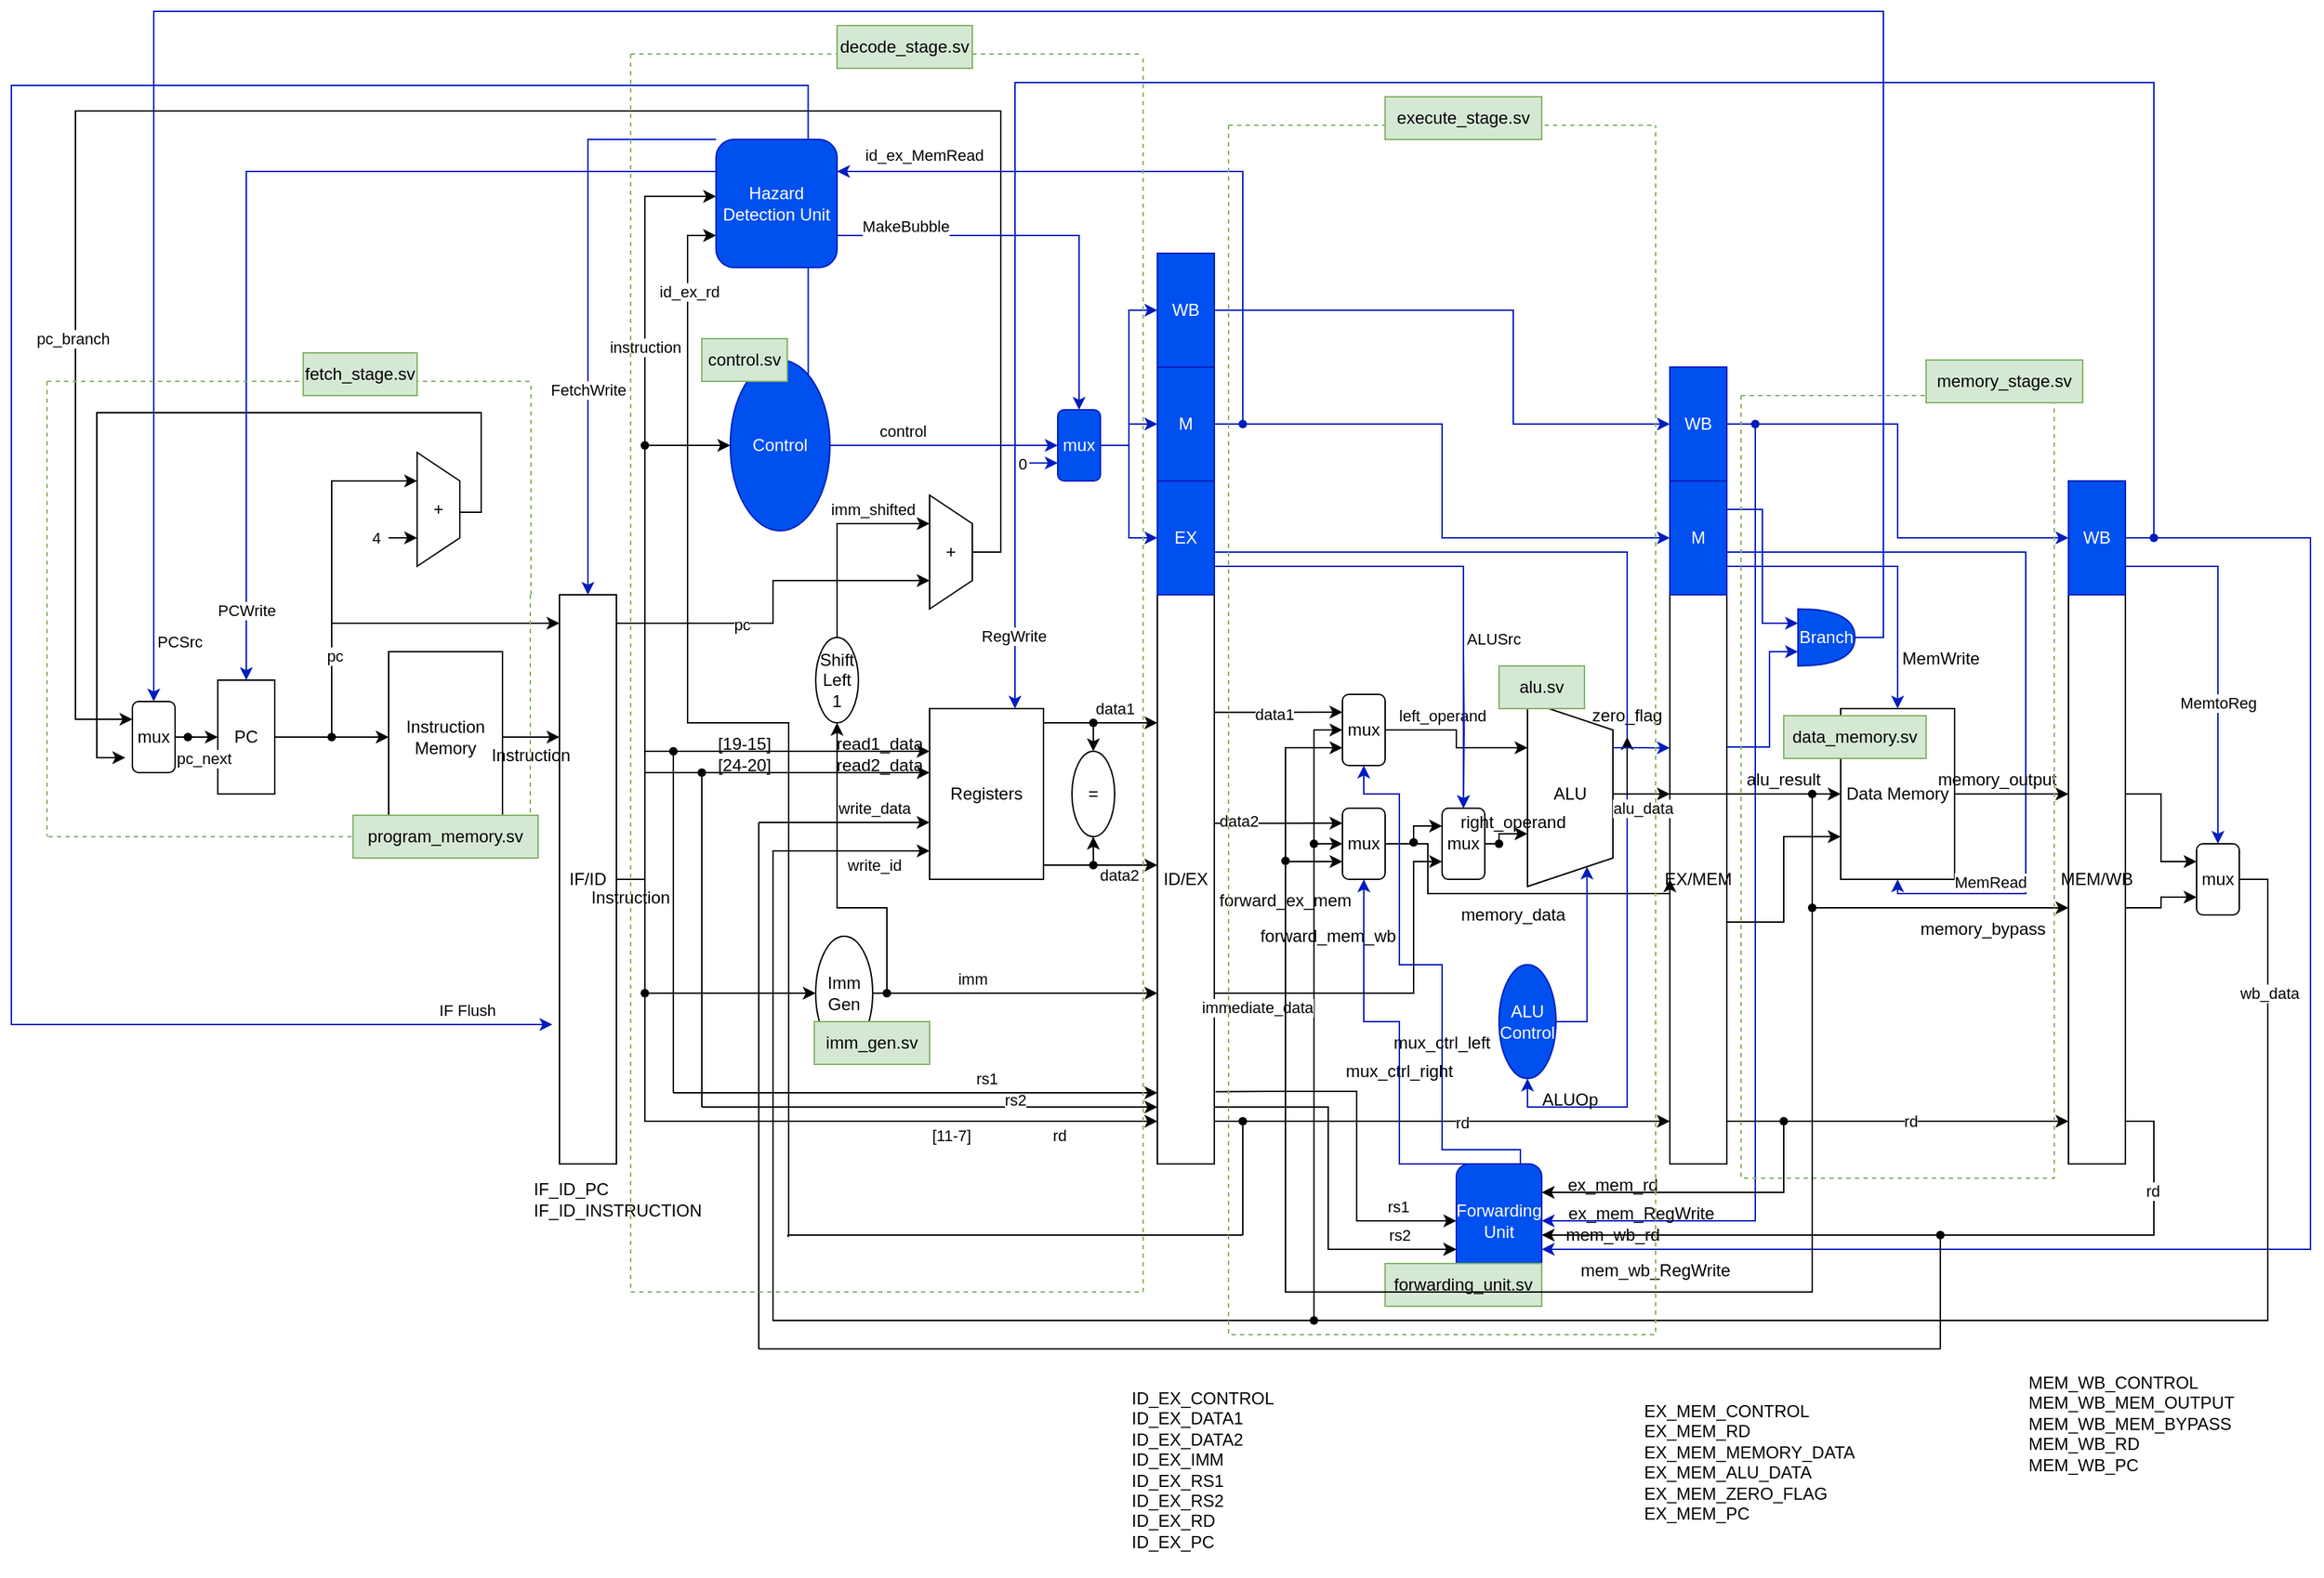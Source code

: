 <mxfile version="24.2.5" type="github">
  <diagram name="Page-1" id="IpCxHiP5fQjlRUhZVsv_">
    <mxGraphModel dx="1434" dy="902" grid="1" gridSize="10" guides="1" tooltips="1" connect="1" arrows="1" fold="1" page="1" pageScale="1" pageWidth="1700" pageHeight="1100" math="0" shadow="0">
      <root>
        <mxCell id="0" />
        <mxCell id="1" parent="0" />
        <mxCell id="7AGCUOTx4ptlF9nV3zEV-49" style="edgeStyle=orthogonalEdgeStyle;rounded=0;orthogonalLoop=1;jettySize=auto;html=1;exitX=1;exitY=0.5;exitDx=0;exitDy=0;entryX=0;entryY=0.25;entryDx=0;entryDy=0;" parent="1" source="7AGCUOTx4ptlF9nV3zEV-2" target="7AGCUOTx4ptlF9nV3zEV-8" edge="1">
          <mxGeometry relative="1" as="geometry" />
        </mxCell>
        <mxCell id="7AGCUOTx4ptlF9nV3zEV-2" value="Instruction Memory" style="rounded=0;whiteSpace=wrap;html=1;" parent="1" vertex="1">
          <mxGeometry x="300" y="510" width="80" height="120" as="geometry" />
        </mxCell>
        <mxCell id="7AGCUOTx4ptlF9nV3zEV-39" style="edgeStyle=orthogonalEdgeStyle;rounded=0;orthogonalLoop=1;jettySize=auto;html=1;exitX=1;exitY=0.5;exitDx=0;exitDy=0;entryX=0;entryY=0.5;entryDx=0;entryDy=0;" parent="1" source="7AGCUOTx4ptlF9nV3zEV-3" target="7AGCUOTx4ptlF9nV3zEV-2" edge="1">
          <mxGeometry relative="1" as="geometry" />
        </mxCell>
        <mxCell id="7AGCUOTx4ptlF9nV3zEV-40" style="edgeStyle=orthogonalEdgeStyle;rounded=0;orthogonalLoop=1;jettySize=auto;html=1;exitX=1;exitY=0.5;exitDx=0;exitDy=0;entryX=0.25;entryY=1;entryDx=0;entryDy=0;" parent="1" source="7AGCUOTx4ptlF9nV3zEV-3" target="7AGCUOTx4ptlF9nV3zEV-7" edge="1">
          <mxGeometry relative="1" as="geometry">
            <Array as="points">
              <mxPoint x="260" y="570" />
              <mxPoint x="260" y="390" />
            </Array>
          </mxGeometry>
        </mxCell>
        <mxCell id="r3CQyimWaxTI8VOWc62i-3" value="pc&lt;br&gt;" style="edgeLabel;html=1;align=center;verticalAlign=middle;resizable=0;points=[];" parent="7AGCUOTx4ptlF9nV3zEV-40" vertex="1" connectable="0">
          <mxGeometry x="-0.305" y="-2" relative="1" as="geometry">
            <mxPoint as="offset" />
          </mxGeometry>
        </mxCell>
        <mxCell id="7AGCUOTx4ptlF9nV3zEV-3" value="PC&lt;br&gt;" style="rounded=0;whiteSpace=wrap;html=1;" parent="1" vertex="1">
          <mxGeometry x="180" y="530" width="40" height="80" as="geometry" />
        </mxCell>
        <mxCell id="7AGCUOTx4ptlF9nV3zEV-38" style="edgeStyle=orthogonalEdgeStyle;rounded=0;orthogonalLoop=1;jettySize=auto;html=1;exitX=1;exitY=0.5;exitDx=0;exitDy=0;entryX=0;entryY=0.5;entryDx=0;entryDy=0;" parent="1" source="7AGCUOTx4ptlF9nV3zEV-5" target="7AGCUOTx4ptlF9nV3zEV-3" edge="1">
          <mxGeometry relative="1" as="geometry" />
        </mxCell>
        <mxCell id="r3CQyimWaxTI8VOWc62i-4" value="pc_next" style="edgeLabel;html=1;align=center;verticalAlign=middle;resizable=0;points=[];" parent="7AGCUOTx4ptlF9nV3zEV-38" vertex="1" connectable="0">
          <mxGeometry x="-0.198" y="-1" relative="1" as="geometry">
            <mxPoint x="8" y="14" as="offset" />
          </mxGeometry>
        </mxCell>
        <mxCell id="7AGCUOTx4ptlF9nV3zEV-5" value="mux&lt;br&gt;" style="rounded=1;whiteSpace=wrap;html=1;" parent="1" vertex="1">
          <mxGeometry x="120" y="545" width="30" height="50" as="geometry" />
        </mxCell>
        <mxCell id="7AGCUOTx4ptlF9nV3zEV-42" style="edgeStyle=orthogonalEdgeStyle;rounded=0;orthogonalLoop=1;jettySize=auto;html=1;exitX=0.75;exitY=1;exitDx=0;exitDy=0;entryX=0.75;entryY=1;entryDx=0;entryDy=0;" parent="1" target="7AGCUOTx4ptlF9nV3zEV-7" edge="1">
          <mxGeometry relative="1" as="geometry">
            <mxPoint x="300" y="430" as="sourcePoint" />
          </mxGeometry>
        </mxCell>
        <mxCell id="7AGCUOTx4ptlF9nV3zEV-44" value="4&lt;br&gt;" style="edgeLabel;html=1;align=center;verticalAlign=middle;resizable=0;points=[];" parent="7AGCUOTx4ptlF9nV3zEV-42" vertex="1" connectable="0">
          <mxGeometry x="-0.457" relative="1" as="geometry">
            <mxPoint x="-15" as="offset" />
          </mxGeometry>
        </mxCell>
        <mxCell id="7AGCUOTx4ptlF9nV3zEV-48" style="edgeStyle=orthogonalEdgeStyle;rounded=0;orthogonalLoop=1;jettySize=auto;html=1;exitX=0.5;exitY=0;exitDx=0;exitDy=0;entryX=0;entryY=0.75;entryDx=0;entryDy=0;" parent="1" edge="1">
          <mxGeometry relative="1" as="geometry">
            <Array as="points">
              <mxPoint x="365" y="412" />
              <mxPoint x="365" y="342" />
              <mxPoint x="95" y="342" />
              <mxPoint x="95" y="585" />
            </Array>
            <mxPoint x="345" y="412" as="sourcePoint" />
            <mxPoint x="115.0" y="584.5" as="targetPoint" />
          </mxGeometry>
        </mxCell>
        <mxCell id="7AGCUOTx4ptlF9nV3zEV-7" value="+&lt;br&gt;" style="shape=trapezoid;perimeter=trapezoidPerimeter;whiteSpace=wrap;html=1;fixedSize=1;direction=south;" parent="1" vertex="1">
          <mxGeometry x="320" y="370" width="30" height="80" as="geometry" />
        </mxCell>
        <mxCell id="7AGCUOTx4ptlF9nV3zEV-106" style="edgeStyle=orthogonalEdgeStyle;rounded=0;orthogonalLoop=1;jettySize=auto;html=1;exitDx=0;exitDy=0;" parent="1" source="7AGCUOTx4ptlF9nV3zEV-134" edge="1">
          <mxGeometry relative="1" as="geometry">
            <mxPoint x="530" y="190" as="targetPoint" />
            <Array as="points">
              <mxPoint x="480" y="190" />
            </Array>
          </mxGeometry>
        </mxCell>
        <mxCell id="2nhumJkl5wTfImcDvtph-66" value="instruction" style="edgeLabel;html=1;align=center;verticalAlign=middle;resizable=0;points=[];" vertex="1" connectable="0" parent="7AGCUOTx4ptlF9nV3zEV-106">
          <mxGeometry x="-0.387" relative="1" as="geometry">
            <mxPoint as="offset" />
          </mxGeometry>
        </mxCell>
        <mxCell id="7AGCUOTx4ptlF9nV3zEV-111" style="edgeStyle=orthogonalEdgeStyle;rounded=0;orthogonalLoop=1;jettySize=auto;html=1;exitX=1;exitY=0.5;exitDx=0;exitDy=0;entryX=0;entryY=0.925;entryDx=0;entryDy=0;entryPerimeter=0;" parent="1" source="7AGCUOTx4ptlF9nV3zEV-8" target="7AGCUOTx4ptlF9nV3zEV-9" edge="1">
          <mxGeometry relative="1" as="geometry">
            <mxPoint x="830" y="850" as="targetPoint" />
            <Array as="points">
              <mxPoint x="480" y="670" />
              <mxPoint x="480" y="840" />
            </Array>
          </mxGeometry>
        </mxCell>
        <mxCell id="iRF73-ydp--cM6KkQBau-20" value="[11-7]" style="edgeLabel;html=1;align=center;verticalAlign=middle;resizable=0;points=[];" parent="7AGCUOTx4ptlF9nV3zEV-111" vertex="1" connectable="0">
          <mxGeometry x="0.457" relative="1" as="geometry">
            <mxPoint x="4" y="10" as="offset" />
          </mxGeometry>
        </mxCell>
        <mxCell id="iRF73-ydp--cM6KkQBau-21" value="rd" style="edgeLabel;html=1;align=center;verticalAlign=middle;resizable=0;points=[];" parent="7AGCUOTx4ptlF9nV3zEV-111" vertex="1" connectable="0">
          <mxGeometry x="0.624" y="-1" relative="1" as="geometry">
            <mxPoint x="34" y="9" as="offset" />
          </mxGeometry>
        </mxCell>
        <mxCell id="7AGCUOTx4ptlF9nV3zEV-8" value="IF/ID&lt;br&gt;" style="rounded=0;whiteSpace=wrap;html=1;overflow=visible;" parent="1" vertex="1">
          <mxGeometry x="420" y="470" width="40" height="400" as="geometry" />
        </mxCell>
        <mxCell id="7AGCUOTx4ptlF9nV3zEV-9" value="ID/EX" style="rounded=0;whiteSpace=wrap;html=1;overflow=visible;" parent="1" vertex="1">
          <mxGeometry x="840" y="470" width="40" height="400" as="geometry" />
        </mxCell>
        <mxCell id="7AGCUOTx4ptlF9nV3zEV-10" value="EX/MEM&lt;br&gt;" style="rounded=0;whiteSpace=wrap;html=1;overflow=visible;" parent="1" vertex="1">
          <mxGeometry x="1200" y="470" width="40" height="400" as="geometry" />
        </mxCell>
        <mxCell id="7AGCUOTx4ptlF9nV3zEV-11" value="MEM/WB&lt;br&gt;" style="rounded=0;whiteSpace=wrap;html=1;overflow=visible;" parent="1" vertex="1">
          <mxGeometry x="1480" y="470" width="40" height="400" as="geometry" />
        </mxCell>
        <mxCell id="7AGCUOTx4ptlF9nV3zEV-109" style="edgeStyle=orthogonalEdgeStyle;rounded=0;orthogonalLoop=1;jettySize=auto;html=1;exitDx=0;exitDy=0;entryX=0;entryY=0.25;entryDx=0;entryDy=0;" parent="1" source="7AGCUOTx4ptlF9nV3zEV-118" target="7AGCUOTx4ptlF9nV3zEV-12" edge="1">
          <mxGeometry relative="1" as="geometry">
            <mxPoint x="480" y="580" as="sourcePoint" />
          </mxGeometry>
        </mxCell>
        <mxCell id="7AGCUOTx4ptlF9nV3zEV-192" style="edgeStyle=orthogonalEdgeStyle;rounded=0;orthogonalLoop=1;jettySize=auto;html=1;" parent="1" source="7AGCUOTx4ptlF9nV3zEV-190" edge="1">
          <mxGeometry relative="1" as="geometry">
            <mxPoint x="680" y="650" as="targetPoint" />
            <Array as="points">
              <mxPoint x="570" y="980" />
              <mxPoint x="570" y="650" />
              <mxPoint x="680" y="650" />
            </Array>
          </mxGeometry>
        </mxCell>
        <mxCell id="iRF73-ydp--cM6KkQBau-12" value="write_id" style="edgeLabel;html=1;align=center;verticalAlign=middle;resizable=0;points=[];" parent="7AGCUOTx4ptlF9nV3zEV-192" vertex="1" connectable="0">
          <mxGeometry x="0.906" relative="1" as="geometry">
            <mxPoint x="-1" y="10" as="offset" />
          </mxGeometry>
        </mxCell>
        <mxCell id="7AGCUOTx4ptlF9nV3zEV-12" value="Registers&lt;br&gt;" style="rounded=0;whiteSpace=wrap;html=1;" parent="1" vertex="1">
          <mxGeometry x="680" y="550" width="80" height="120" as="geometry" />
        </mxCell>
        <mxCell id="7AGCUOTx4ptlF9nV3zEV-50" style="edgeStyle=orthogonalEdgeStyle;rounded=0;orthogonalLoop=1;jettySize=auto;html=1;exitX=1;exitY=0.05;exitDx=0;exitDy=0;entryX=0.75;entryY=1;entryDx=0;entryDy=0;exitPerimeter=0;" parent="1" source="7AGCUOTx4ptlF9nV3zEV-8" target="7AGCUOTx4ptlF9nV3zEV-14" edge="1">
          <mxGeometry relative="1" as="geometry">
            <mxPoint x="470" y="470.0" as="sourcePoint" />
          </mxGeometry>
        </mxCell>
        <mxCell id="iRF73-ydp--cM6KkQBau-7" value="pc" style="edgeLabel;html=1;align=center;verticalAlign=middle;resizable=0;points=[];" parent="7AGCUOTx4ptlF9nV3zEV-50" vertex="1" connectable="0">
          <mxGeometry x="-0.298" y="-1" relative="1" as="geometry">
            <mxPoint as="offset" />
          </mxGeometry>
        </mxCell>
        <mxCell id="7AGCUOTx4ptlF9nV3zEV-58" style="edgeStyle=orthogonalEdgeStyle;rounded=0;orthogonalLoop=1;jettySize=auto;html=1;exitX=0.5;exitY=0;exitDx=0;exitDy=0;entryX=0;entryY=0.25;entryDx=0;entryDy=0;" parent="1" source="7AGCUOTx4ptlF9nV3zEV-14" target="7AGCUOTx4ptlF9nV3zEV-5" edge="1">
          <mxGeometry relative="1" as="geometry">
            <Array as="points">
              <mxPoint x="730" y="440" />
              <mxPoint x="730" y="130" />
              <mxPoint x="80" y="130" />
              <mxPoint x="80" y="558" />
            </Array>
          </mxGeometry>
        </mxCell>
        <mxCell id="r3CQyimWaxTI8VOWc62i-2" value="pc_branch" style="edgeLabel;html=1;align=center;verticalAlign=middle;resizable=0;points=[];" parent="7AGCUOTx4ptlF9nV3zEV-58" vertex="1" connectable="0">
          <mxGeometry x="0.575" y="-2" relative="1" as="geometry">
            <mxPoint as="offset" />
          </mxGeometry>
        </mxCell>
        <mxCell id="7AGCUOTx4ptlF9nV3zEV-14" value="+&lt;br&gt;" style="shape=trapezoid;perimeter=trapezoidPerimeter;whiteSpace=wrap;html=1;fixedSize=1;direction=south;" parent="1" vertex="1">
          <mxGeometry x="680" y="400" width="30" height="80" as="geometry" />
        </mxCell>
        <mxCell id="7AGCUOTx4ptlF9nV3zEV-112" style="edgeStyle=orthogonalEdgeStyle;rounded=0;orthogonalLoop=1;jettySize=auto;html=1;exitDx=0;exitDy=0;entryX=0;entryY=0.5;entryDx=0;entryDy=0;" parent="1" source="7AGCUOTx4ptlF9nV3zEV-123" target="7AGCUOTx4ptlF9nV3zEV-16" edge="1">
          <mxGeometry relative="1" as="geometry">
            <mxPoint x="480" y="750" as="sourcePoint" />
            <Array as="points">
              <mxPoint x="540" y="750" />
              <mxPoint x="540" y="750" />
            </Array>
          </mxGeometry>
        </mxCell>
        <mxCell id="7AGCUOTx4ptlF9nV3zEV-16" value="Imm Gen" style="ellipse;whiteSpace=wrap;html=1;" parent="1" vertex="1">
          <mxGeometry x="600" y="710" width="40" height="80" as="geometry" />
        </mxCell>
        <mxCell id="7AGCUOTx4ptlF9nV3zEV-51" style="edgeStyle=orthogonalEdgeStyle;rounded=0;orthogonalLoop=1;jettySize=auto;html=1;exitX=0.5;exitY=0;exitDx=0;exitDy=0;entryX=0.25;entryY=1;entryDx=0;entryDy=0;" parent="1" source="7AGCUOTx4ptlF9nV3zEV-17" target="7AGCUOTx4ptlF9nV3zEV-14" edge="1">
          <mxGeometry relative="1" as="geometry" />
        </mxCell>
        <mxCell id="iRF73-ydp--cM6KkQBau-10" value="&lt;div&gt;imm_shifted&lt;/div&gt;" style="edgeLabel;html=1;align=center;verticalAlign=middle;resizable=0;points=[];" parent="7AGCUOTx4ptlF9nV3zEV-51" vertex="1" connectable="0">
          <mxGeometry x="0.482" y="-1" relative="1" as="geometry">
            <mxPoint x="-3" y="-11" as="offset" />
          </mxGeometry>
        </mxCell>
        <mxCell id="7AGCUOTx4ptlF9nV3zEV-53" style="edgeStyle=orthogonalEdgeStyle;rounded=0;orthogonalLoop=1;jettySize=auto;html=1;exitX=0.5;exitY=1;exitDx=0;exitDy=0;entryX=0.5;entryY=1;entryDx=0;entryDy=0;" parent="1" target="7AGCUOTx4ptlF9nV3zEV-17" edge="1">
          <mxGeometry relative="1" as="geometry">
            <mxPoint x="650" y="750" as="sourcePoint" />
            <Array as="points">
              <mxPoint x="650" y="690" />
              <mxPoint x="615" y="690" />
            </Array>
          </mxGeometry>
        </mxCell>
        <mxCell id="7AGCUOTx4ptlF9nV3zEV-17" value="Shift Left 1" style="ellipse;whiteSpace=wrap;html=1;" parent="1" vertex="1">
          <mxGeometry x="600" y="500" width="30" height="60" as="geometry" />
        </mxCell>
        <mxCell id="7AGCUOTx4ptlF9nV3zEV-56" style="edgeStyle=orthogonalEdgeStyle;rounded=0;orthogonalLoop=1;jettySize=auto;html=1;exitX=0.5;exitY=0;exitDx=0;exitDy=0;entryX=0.5;entryY=0;entryDx=0;entryDy=0;" parent="1" target="7AGCUOTx4ptlF9nV3zEV-18" edge="1">
          <mxGeometry relative="1" as="geometry">
            <mxPoint x="795.068" y="560" as="sourcePoint" />
          </mxGeometry>
        </mxCell>
        <mxCell id="7AGCUOTx4ptlF9nV3zEV-57" style="edgeStyle=orthogonalEdgeStyle;rounded=0;orthogonalLoop=1;jettySize=auto;html=1;exitX=0.5;exitY=1;exitDx=0;exitDy=0;entryX=0.5;entryY=1;entryDx=0;entryDy=0;" parent="1" target="7AGCUOTx4ptlF9nV3zEV-18" edge="1">
          <mxGeometry relative="1" as="geometry">
            <mxPoint x="795.068" y="660" as="sourcePoint" />
          </mxGeometry>
        </mxCell>
        <mxCell id="7AGCUOTx4ptlF9nV3zEV-18" value="=" style="ellipse;whiteSpace=wrap;html=1;" parent="1" vertex="1">
          <mxGeometry x="780" y="580" width="30" height="60" as="geometry" />
        </mxCell>
        <mxCell id="WGRCAQS2CZB4Ie9VM8L0-8" style="edgeStyle=orthogonalEdgeStyle;rounded=0;orthogonalLoop=1;jettySize=auto;html=1;exitX=0;exitY=0.75;exitDx=0;exitDy=0;entryX=0;entryY=0.75;entryDx=0;entryDy=0;fillColor=#0050ef;strokeColor=#001DBC;" parent="1" target="7AGCUOTx4ptlF9nV3zEV-19" edge="1">
          <mxGeometry relative="1" as="geometry">
            <mxPoint x="750" y="377.364" as="sourcePoint" />
          </mxGeometry>
        </mxCell>
        <mxCell id="WGRCAQS2CZB4Ie9VM8L0-9" value="0&lt;br&gt;" style="edgeLabel;html=1;align=center;verticalAlign=middle;resizable=0;points=[];" parent="WGRCAQS2CZB4Ie9VM8L0-8" vertex="1" connectable="0">
          <mxGeometry x="-0.7" y="-1" relative="1" as="geometry">
            <mxPoint x="-8" y="-1" as="offset" />
          </mxGeometry>
        </mxCell>
        <mxCell id="WGRCAQS2CZB4Ie9VM8L0-11" style="edgeStyle=orthogonalEdgeStyle;rounded=0;orthogonalLoop=1;jettySize=auto;html=1;exitX=1;exitY=0.5;exitDx=0;exitDy=0;entryX=0;entryY=0.5;entryDx=0;entryDy=0;fillColor=#0050ef;strokeColor=#001DBC;" parent="1" source="7AGCUOTx4ptlF9nV3zEV-19" target="7AGCUOTx4ptlF9nV3zEV-32" edge="1">
          <mxGeometry relative="1" as="geometry" />
        </mxCell>
        <mxCell id="WGRCAQS2CZB4Ie9VM8L0-12" style="edgeStyle=orthogonalEdgeStyle;rounded=0;orthogonalLoop=1;jettySize=auto;html=1;exitX=1;exitY=0.5;exitDx=0;exitDy=0;entryX=0;entryY=0.5;entryDx=0;entryDy=0;fillColor=#0050ef;strokeColor=#001DBC;" parent="1" source="7AGCUOTx4ptlF9nV3zEV-19" target="7AGCUOTx4ptlF9nV3zEV-31" edge="1">
          <mxGeometry relative="1" as="geometry" />
        </mxCell>
        <mxCell id="WGRCAQS2CZB4Ie9VM8L0-13" style="edgeStyle=orthogonalEdgeStyle;rounded=0;orthogonalLoop=1;jettySize=auto;html=1;exitX=1;exitY=0.5;exitDx=0;exitDy=0;entryX=0;entryY=0.5;entryDx=0;entryDy=0;fillColor=#0050ef;strokeColor=#001DBC;" parent="1" source="7AGCUOTx4ptlF9nV3zEV-19" target="7AGCUOTx4ptlF9nV3zEV-30" edge="1">
          <mxGeometry relative="1" as="geometry" />
        </mxCell>
        <mxCell id="7AGCUOTx4ptlF9nV3zEV-19" value="mux&lt;br&gt;" style="rounded=1;whiteSpace=wrap;html=1;fillColor=#0050ef;fontColor=#ffffff;strokeColor=#001DBC;" parent="1" vertex="1">
          <mxGeometry x="770" y="340" width="30" height="50" as="geometry" />
        </mxCell>
        <mxCell id="7AGCUOTx4ptlF9nV3zEV-138" style="edgeStyle=orthogonalEdgeStyle;rounded=0;orthogonalLoop=1;jettySize=auto;html=1;exitX=0;exitY=0.25;exitDx=0;exitDy=0;entryX=0;entryY=0.25;entryDx=0;entryDy=0;" parent="1" target="7AGCUOTx4ptlF9nV3zEV-21" edge="1">
          <mxGeometry relative="1" as="geometry">
            <mxPoint x="880" y="552.594" as="sourcePoint" />
            <Array as="points">
              <mxPoint x="925" y="553" />
            </Array>
          </mxGeometry>
        </mxCell>
        <mxCell id="sZSkLrOZnHPghDmqJCr5-6" value="data1" style="edgeLabel;html=1;align=center;verticalAlign=middle;resizable=0;points=[];" parent="7AGCUOTx4ptlF9nV3zEV-138" vertex="1" connectable="0">
          <mxGeometry x="-0.081" y="-1" relative="1" as="geometry">
            <mxPoint as="offset" />
          </mxGeometry>
        </mxCell>
        <mxCell id="7AGCUOTx4ptlF9nV3zEV-21" value="mux&lt;br&gt;" style="rounded=1;whiteSpace=wrap;html=1;" parent="1" vertex="1">
          <mxGeometry x="970" y="540" width="30" height="50" as="geometry" />
        </mxCell>
        <mxCell id="7AGCUOTx4ptlF9nV3zEV-133" style="edgeStyle=orthogonalEdgeStyle;rounded=0;orthogonalLoop=1;jettySize=auto;html=1;exitX=1;exitY=0.5;exitDx=0;exitDy=0;entryX=0;entryY=0.25;entryDx=0;entryDy=0;" parent="1" source="7AGCUOTx4ptlF9nV3zEV-22" target="7AGCUOTx4ptlF9nV3zEV-26" edge="1">
          <mxGeometry relative="1" as="geometry" />
        </mxCell>
        <mxCell id="7AGCUOTx4ptlF9nV3zEV-139" style="edgeStyle=orthogonalEdgeStyle;rounded=0;orthogonalLoop=1;jettySize=auto;html=1;exitX=0;exitY=0.25;exitDx=0;exitDy=0;entryX=0;entryY=0.25;entryDx=0;entryDy=0;" parent="1" edge="1">
          <mxGeometry relative="1" as="geometry">
            <mxPoint x="970" y="630.5" as="targetPoint" />
            <mxPoint x="880" y="630.594" as="sourcePoint" />
            <Array as="points">
              <mxPoint x="925" y="630" />
              <mxPoint x="925" y="630" />
            </Array>
          </mxGeometry>
        </mxCell>
        <mxCell id="sZSkLrOZnHPghDmqJCr5-7" value="data2" style="edgeLabel;html=1;align=center;verticalAlign=middle;resizable=0;points=[];" parent="7AGCUOTx4ptlF9nV3zEV-139" vertex="1" connectable="0">
          <mxGeometry x="-0.618" y="2" relative="1" as="geometry">
            <mxPoint as="offset" />
          </mxGeometry>
        </mxCell>
        <mxCell id="7AGCUOTx4ptlF9nV3zEV-183" style="edgeStyle=orthogonalEdgeStyle;rounded=0;orthogonalLoop=1;jettySize=auto;html=1;entryX=0;entryY=0.75;entryDx=0;entryDy=0;" parent="1" target="7AGCUOTx4ptlF9nV3zEV-22" edge="1">
          <mxGeometry relative="1" as="geometry">
            <mxPoint x="930" y="660" as="sourcePoint" />
            <Array as="points">
              <mxPoint x="930" y="657" />
            </Array>
          </mxGeometry>
        </mxCell>
        <mxCell id="7AGCUOTx4ptlF9nV3zEV-186" style="edgeStyle=orthogonalEdgeStyle;rounded=0;orthogonalLoop=1;jettySize=auto;html=1;exitX=0;exitY=0.5;exitDx=0;exitDy=0;entryX=0;entryY=0.5;entryDx=0;entryDy=0;" parent="1" target="7AGCUOTx4ptlF9nV3zEV-22" edge="1">
          <mxGeometry relative="1" as="geometry">
            <mxPoint x="950" y="645" as="sourcePoint" />
          </mxGeometry>
        </mxCell>
        <mxCell id="2nhumJkl5wTfImcDvtph-59" style="edgeStyle=orthogonalEdgeStyle;rounded=0;orthogonalLoop=1;jettySize=auto;html=1;exitX=1;exitY=0.5;exitDx=0;exitDy=0;entryX=0;entryY=0.5;entryDx=0;entryDy=0;" edge="1" parent="1" source="7AGCUOTx4ptlF9nV3zEV-22" target="7AGCUOTx4ptlF9nV3zEV-10">
          <mxGeometry relative="1" as="geometry">
            <Array as="points">
              <mxPoint x="1030" y="645" />
              <mxPoint x="1030" y="680" />
              <mxPoint x="1200" y="680" />
            </Array>
          </mxGeometry>
        </mxCell>
        <mxCell id="7AGCUOTx4ptlF9nV3zEV-22" value="mux&lt;br&gt;" style="rounded=1;whiteSpace=wrap;html=1;" parent="1" vertex="1">
          <mxGeometry x="970" y="620" width="30" height="50" as="geometry" />
        </mxCell>
        <mxCell id="7AGCUOTx4ptlF9nV3zEV-140" style="edgeStyle=orthogonalEdgeStyle;rounded=0;orthogonalLoop=1;jettySize=auto;html=1;exitX=1;exitY=0.5;exitDx=0;exitDy=0;entryX=0.25;entryY=1;entryDx=0;entryDy=0;" parent="1" source="7AGCUOTx4ptlF9nV3zEV-21" target="7AGCUOTx4ptlF9nV3zEV-23" edge="1">
          <mxGeometry relative="1" as="geometry" />
        </mxCell>
        <mxCell id="2nhumJkl5wTfImcDvtph-5" value="left_operand" style="edgeLabel;html=1;align=center;verticalAlign=middle;resizable=0;points=[];" vertex="1" connectable="0" parent="7AGCUOTx4ptlF9nV3zEV-140">
          <mxGeometry x="-0.52" y="-1" relative="1" as="geometry">
            <mxPoint x="13" y="-11" as="offset" />
          </mxGeometry>
        </mxCell>
        <mxCell id="7AGCUOTx4ptlF9nV3zEV-23" value="ALU&lt;br&gt;" style="shape=trapezoid;perimeter=trapezoidPerimeter;whiteSpace=wrap;html=1;fixedSize=1;direction=south;" parent="1" vertex="1">
          <mxGeometry x="1100" y="545" width="60" height="130" as="geometry" />
        </mxCell>
        <mxCell id="7AGCUOTx4ptlF9nV3zEV-24" value="Data Memory&lt;br&gt;" style="rounded=0;whiteSpace=wrap;html=1;" parent="1" vertex="1">
          <mxGeometry x="1320" y="550" width="80" height="120" as="geometry" />
        </mxCell>
        <mxCell id="7AGCUOTx4ptlF9nV3zEV-185" style="edgeStyle=orthogonalEdgeStyle;rounded=0;orthogonalLoop=1;jettySize=auto;html=1;exitDx=0;exitDy=0;entryX=0;entryY=0.5;entryDx=0;entryDy=0;" parent="1" source="7AGCUOTx4ptlF9nV3zEV-190" target="7AGCUOTx4ptlF9nV3zEV-21" edge="1">
          <mxGeometry relative="1" as="geometry">
            <Array as="points">
              <mxPoint x="950" y="565" />
            </Array>
          </mxGeometry>
        </mxCell>
        <mxCell id="7AGCUOTx4ptlF9nV3zEV-25" value="mux&lt;br&gt;" style="rounded=1;whiteSpace=wrap;html=1;" parent="1" vertex="1">
          <mxGeometry x="1570" y="645" width="30" height="50" as="geometry" />
        </mxCell>
        <mxCell id="7AGCUOTx4ptlF9nV3zEV-141" style="edgeStyle=orthogonalEdgeStyle;rounded=0;orthogonalLoop=1;jettySize=auto;html=1;exitX=1;exitY=0.5;exitDx=0;exitDy=0;" parent="1" source="7AGCUOTx4ptlF9nV3zEV-26" edge="1">
          <mxGeometry relative="1" as="geometry">
            <mxPoint x="1100" y="638" as="targetPoint" />
            <Array as="points">
              <mxPoint x="1080" y="645" />
              <mxPoint x="1080" y="638" />
            </Array>
          </mxGeometry>
        </mxCell>
        <mxCell id="WGRCAQS2CZB4Ie9VM8L0-26" style="edgeStyle=orthogonalEdgeStyle;rounded=0;orthogonalLoop=1;jettySize=auto;html=1;exitX=0.5;exitY=0;exitDx=0;exitDy=0;fillColor=#0050ef;strokeColor=#001DBC;entryX=0.5;entryY=0;entryDx=0;entryDy=0;" parent="1" target="7AGCUOTx4ptlF9nV3zEV-26" edge="1">
          <mxGeometry relative="1" as="geometry">
            <mxPoint x="1055" y="510" as="sourcePoint" />
          </mxGeometry>
        </mxCell>
        <mxCell id="WGRCAQS2CZB4Ie9VM8L0-27" value="ALUSrc" style="edgeLabel;html=1;align=center;verticalAlign=middle;resizable=0;points=[];" parent="WGRCAQS2CZB4Ie9VM8L0-26" vertex="1" connectable="0">
          <mxGeometry x="-0.369" y="1" relative="1" as="geometry">
            <mxPoint x="19" y="-44" as="offset" />
          </mxGeometry>
        </mxCell>
        <mxCell id="7AGCUOTx4ptlF9nV3zEV-26" value="mux&lt;br&gt;" style="rounded=1;whiteSpace=wrap;html=1;" parent="1" vertex="1">
          <mxGeometry x="1040" y="620" width="30" height="50" as="geometry" />
        </mxCell>
        <mxCell id="WGRCAQS2CZB4Ie9VM8L0-2" style="edgeStyle=orthogonalEdgeStyle;rounded=0;orthogonalLoop=1;jettySize=auto;html=1;exitX=1;exitY=0;exitDx=0;exitDy=0;entryX=0;entryY=0.75;entryDx=0;entryDy=0;fillColor=#0050ef;strokeColor=#001DBC;" parent="1" edge="1">
          <mxGeometry relative="1" as="geometry">
            <Array as="points">
              <mxPoint x="595" y="112" />
              <mxPoint x="35" y="112" />
              <mxPoint x="35" y="772" />
            </Array>
            <mxPoint x="594.74" y="324.559" as="sourcePoint" />
            <mxPoint x="415" y="772" as="targetPoint" />
          </mxGeometry>
        </mxCell>
        <mxCell id="WGRCAQS2CZB4Ie9VM8L0-4" value="IF Flush&lt;br&gt;" style="edgeLabel;html=1;align=center;verticalAlign=middle;resizable=0;points=[];" parent="WGRCAQS2CZB4Ie9VM8L0-2" vertex="1" connectable="0">
          <mxGeometry x="0.478" y="-1" relative="1" as="geometry">
            <mxPoint x="321" y="83" as="offset" />
          </mxGeometry>
        </mxCell>
        <mxCell id="WGRCAQS2CZB4Ie9VM8L0-7" style="edgeStyle=orthogonalEdgeStyle;rounded=0;orthogonalLoop=1;jettySize=auto;html=1;exitX=1;exitY=0.5;exitDx=0;exitDy=0;entryX=0;entryY=0.5;entryDx=0;entryDy=0;fillColor=#0050ef;strokeColor=#001DBC;" parent="1" source="7AGCUOTx4ptlF9nV3zEV-28" target="7AGCUOTx4ptlF9nV3zEV-19" edge="1">
          <mxGeometry relative="1" as="geometry" />
        </mxCell>
        <mxCell id="iRF73-ydp--cM6KkQBau-24" value="control" style="edgeLabel;html=1;align=center;verticalAlign=middle;resizable=0;points=[];" parent="WGRCAQS2CZB4Ie9VM8L0-7" vertex="1" connectable="0">
          <mxGeometry x="-0.418" relative="1" as="geometry">
            <mxPoint x="4" y="-10" as="offset" />
          </mxGeometry>
        </mxCell>
        <mxCell id="7AGCUOTx4ptlF9nV3zEV-28" value="Control&lt;br&gt;" style="ellipse;whiteSpace=wrap;html=1;fillColor=#0050ef;fontColor=#ffffff;strokeColor=#001DBC;" parent="1" vertex="1">
          <mxGeometry x="540" y="305" width="70" height="120" as="geometry" />
        </mxCell>
        <mxCell id="WGRCAQS2CZB4Ie9VM8L0-37" style="edgeStyle=orthogonalEdgeStyle;rounded=0;orthogonalLoop=1;jettySize=auto;html=1;exitX=1;exitY=0.5;exitDx=0;exitDy=0;entryX=0.5;entryY=0;entryDx=0;entryDy=0;fillColor=#0050ef;strokeColor=#001DBC;" parent="1" source="7AGCUOTx4ptlF9nV3zEV-30" target="7AGCUOTx4ptlF9nV3zEV-26" edge="1">
          <mxGeometry relative="1" as="geometry">
            <Array as="points">
              <mxPoint x="880" y="450" />
              <mxPoint x="1055" y="450" />
            </Array>
          </mxGeometry>
        </mxCell>
        <mxCell id="WGRCAQS2CZB4Ie9VM8L0-40" style="edgeStyle=orthogonalEdgeStyle;rounded=0;orthogonalLoop=1;jettySize=auto;html=1;exitX=1;exitY=0.5;exitDx=0;exitDy=0;entryX=0.5;entryY=1;entryDx=0;entryDy=0;fillColor=#0050ef;strokeColor=#001DBC;" parent="1" source="7AGCUOTx4ptlF9nV3zEV-30" target="WGRCAQS2CZB4Ie9VM8L0-38" edge="1">
          <mxGeometry relative="1" as="geometry">
            <Array as="points">
              <mxPoint x="880" y="440" />
              <mxPoint x="1170" y="440" />
              <mxPoint x="1170" y="830" />
              <mxPoint x="1100" y="830" />
            </Array>
          </mxGeometry>
        </mxCell>
        <mxCell id="7AGCUOTx4ptlF9nV3zEV-30" value="EX" style="rounded=0;whiteSpace=wrap;html=1;fillColor=#0050ef;fontColor=#ffffff;strokeColor=#001DBC;" parent="1" vertex="1">
          <mxGeometry x="840" y="390" width="40" height="80" as="geometry" />
        </mxCell>
        <mxCell id="WGRCAQS2CZB4Ie9VM8L0-14" style="edgeStyle=orthogonalEdgeStyle;rounded=0;orthogonalLoop=1;jettySize=auto;html=1;exitX=1;exitY=0.5;exitDx=0;exitDy=0;entryX=1;entryY=0.25;entryDx=0;entryDy=0;fillColor=#0050ef;strokeColor=#001DBC;" parent="1" source="7AGCUOTx4ptlF9nV3zEV-31" target="7AGCUOTx4ptlF9nV3zEV-153" edge="1">
          <mxGeometry relative="1" as="geometry" />
        </mxCell>
        <mxCell id="2nhumJkl5wTfImcDvtph-63" value="id_ex_MemRead" style="edgeLabel;html=1;align=center;verticalAlign=middle;resizable=0;points=[];" vertex="1" connectable="0" parent="WGRCAQS2CZB4Ie9VM8L0-14">
          <mxGeometry x="0.747" y="-2" relative="1" as="geometry">
            <mxPoint y="-10" as="offset" />
          </mxGeometry>
        </mxCell>
        <mxCell id="WGRCAQS2CZB4Ie9VM8L0-15" style="edgeStyle=orthogonalEdgeStyle;rounded=0;orthogonalLoop=1;jettySize=auto;html=1;exitX=1;exitY=0.5;exitDx=0;exitDy=0;entryX=0;entryY=0.5;entryDx=0;entryDy=0;fillColor=#0050ef;strokeColor=#001DBC;" parent="1" source="7AGCUOTx4ptlF9nV3zEV-31" target="7AGCUOTx4ptlF9nV3zEV-33" edge="1">
          <mxGeometry relative="1" as="geometry" />
        </mxCell>
        <mxCell id="7AGCUOTx4ptlF9nV3zEV-31" value="M" style="rounded=0;whiteSpace=wrap;html=1;fillColor=#0050ef;fontColor=#ffffff;strokeColor=#001DBC;" parent="1" vertex="1">
          <mxGeometry x="840" y="310" width="40" height="80" as="geometry" />
        </mxCell>
        <mxCell id="WGRCAQS2CZB4Ie9VM8L0-17" style="edgeStyle=orthogonalEdgeStyle;rounded=0;orthogonalLoop=1;jettySize=auto;html=1;exitX=1;exitY=0.5;exitDx=0;exitDy=0;entryX=0;entryY=0.5;entryDx=0;entryDy=0;fillColor=#0050ef;strokeColor=#001DBC;" parent="1" source="7AGCUOTx4ptlF9nV3zEV-32" target="7AGCUOTx4ptlF9nV3zEV-34" edge="1">
          <mxGeometry relative="1" as="geometry">
            <Array as="points">
              <mxPoint x="1090" y="270" />
              <mxPoint x="1090" y="350" />
            </Array>
          </mxGeometry>
        </mxCell>
        <mxCell id="7AGCUOTx4ptlF9nV3zEV-32" value="WB&lt;br&gt;" style="rounded=0;whiteSpace=wrap;html=1;fillColor=#0050ef;fontColor=#ffffff;strokeColor=#001DBC;" parent="1" vertex="1">
          <mxGeometry x="840" y="230" width="40" height="80" as="geometry" />
        </mxCell>
        <mxCell id="WGRCAQS2CZB4Ie9VM8L0-43" style="edgeStyle=orthogonalEdgeStyle;rounded=0;orthogonalLoop=1;jettySize=auto;html=1;exitX=1;exitY=0.75;exitDx=0;exitDy=0;entryX=0.5;entryY=0;entryDx=0;entryDy=0;fillColor=#0050ef;strokeColor=#001DBC;" parent="1" source="7AGCUOTx4ptlF9nV3zEV-33" target="7AGCUOTx4ptlF9nV3zEV-24" edge="1">
          <mxGeometry relative="1" as="geometry" />
        </mxCell>
        <mxCell id="WGRCAQS2CZB4Ie9VM8L0-45" style="edgeStyle=orthogonalEdgeStyle;rounded=0;orthogonalLoop=1;jettySize=auto;html=1;exitX=1;exitY=0.5;exitDx=0;exitDy=0;entryX=0.5;entryY=1;entryDx=0;entryDy=0;fillColor=#0050ef;strokeColor=#001DBC;" parent="1" source="7AGCUOTx4ptlF9nV3zEV-33" target="7AGCUOTx4ptlF9nV3zEV-24" edge="1">
          <mxGeometry relative="1" as="geometry">
            <Array as="points">
              <mxPoint x="1240" y="440" />
              <mxPoint x="1450" y="440" />
              <mxPoint x="1450" y="680" />
              <mxPoint x="1360" y="680" />
            </Array>
          </mxGeometry>
        </mxCell>
        <mxCell id="WGRCAQS2CZB4Ie9VM8L0-46" value="MemRead" style="edgeLabel;html=1;align=center;verticalAlign=middle;resizable=0;points=[];" parent="WGRCAQS2CZB4Ie9VM8L0-45" vertex="1" connectable="0">
          <mxGeometry x="0.77" y="-1" relative="1" as="geometry">
            <mxPoint x="10" y="-7" as="offset" />
          </mxGeometry>
        </mxCell>
        <mxCell id="7AGCUOTx4ptlF9nV3zEV-33" value="M" style="rounded=0;whiteSpace=wrap;html=1;fillColor=#0050ef;fontColor=#ffffff;strokeColor=#001DBC;" parent="1" vertex="1">
          <mxGeometry x="1200" y="390" width="40" height="80" as="geometry" />
        </mxCell>
        <mxCell id="WGRCAQS2CZB4Ie9VM8L0-20" style="edgeStyle=orthogonalEdgeStyle;rounded=0;orthogonalLoop=1;jettySize=auto;html=1;exitX=1;exitY=0.5;exitDx=0;exitDy=0;entryX=0;entryY=0.5;entryDx=0;entryDy=0;fillColor=#0050ef;strokeColor=#001DBC;" parent="1" source="7AGCUOTx4ptlF9nV3zEV-34" target="7AGCUOTx4ptlF9nV3zEV-35" edge="1">
          <mxGeometry relative="1" as="geometry" />
        </mxCell>
        <mxCell id="WGRCAQS2CZB4Ie9VM8L0-21" style="edgeStyle=orthogonalEdgeStyle;rounded=0;orthogonalLoop=1;jettySize=auto;html=1;exitX=1;exitY=0.5;exitDx=0;exitDy=0;entryX=1;entryY=0.5;entryDx=0;entryDy=0;fillColor=#0050ef;strokeColor=#001DBC;" parent="1" source="7AGCUOTx4ptlF9nV3zEV-34" target="7AGCUOTx4ptlF9nV3zEV-152" edge="1">
          <mxGeometry relative="1" as="geometry">
            <Array as="points">
              <mxPoint x="1260" y="350" />
              <mxPoint x="1260" y="910" />
            </Array>
          </mxGeometry>
        </mxCell>
        <mxCell id="7AGCUOTx4ptlF9nV3zEV-34" value="WB&lt;br&gt;" style="rounded=0;whiteSpace=wrap;html=1;fillColor=#0050ef;fontColor=#ffffff;strokeColor=#001DBC;" parent="1" vertex="1">
          <mxGeometry x="1200" y="310" width="40" height="80" as="geometry" />
        </mxCell>
        <mxCell id="WGRCAQS2CZB4Ie9VM8L0-23" style="edgeStyle=orthogonalEdgeStyle;rounded=0;orthogonalLoop=1;jettySize=auto;html=1;exitX=1;exitY=0.5;exitDx=0;exitDy=0;entryX=1;entryY=0.75;entryDx=0;entryDy=0;fillColor=#0050ef;strokeColor=#001DBC;" parent="1" source="7AGCUOTx4ptlF9nV3zEV-35" target="7AGCUOTx4ptlF9nV3zEV-152" edge="1">
          <mxGeometry relative="1" as="geometry">
            <Array as="points">
              <mxPoint x="1650" y="430" />
              <mxPoint x="1650" y="930" />
            </Array>
          </mxGeometry>
        </mxCell>
        <mxCell id="WGRCAQS2CZB4Ie9VM8L0-24" style="edgeStyle=orthogonalEdgeStyle;rounded=0;orthogonalLoop=1;jettySize=auto;html=1;exitX=1;exitY=0.5;exitDx=0;exitDy=0;entryX=0.75;entryY=0;entryDx=0;entryDy=0;fillColor=#0050ef;strokeColor=#001DBC;" parent="1" source="7AGCUOTx4ptlF9nV3zEV-35" target="7AGCUOTx4ptlF9nV3zEV-12" edge="1">
          <mxGeometry relative="1" as="geometry">
            <Array as="points">
              <mxPoint x="1540" y="430" />
              <mxPoint x="1540" y="110" />
              <mxPoint x="740" y="110" />
            </Array>
          </mxGeometry>
        </mxCell>
        <mxCell id="WGRCAQS2CZB4Ie9VM8L0-28" value="RegWrite&lt;br&gt;" style="edgeLabel;html=1;align=center;verticalAlign=middle;resizable=0;points=[];" parent="WGRCAQS2CZB4Ie9VM8L0-24" vertex="1" connectable="0">
          <mxGeometry x="0.935" y="-1" relative="1" as="geometry">
            <mxPoint as="offset" />
          </mxGeometry>
        </mxCell>
        <mxCell id="WGRCAQS2CZB4Ie9VM8L0-47" style="edgeStyle=orthogonalEdgeStyle;rounded=0;orthogonalLoop=1;jettySize=auto;html=1;exitX=1;exitY=0.75;exitDx=0;exitDy=0;entryX=0.5;entryY=0;entryDx=0;entryDy=0;fillColor=#0050ef;strokeColor=#001DBC;" parent="1" source="7AGCUOTx4ptlF9nV3zEV-35" target="7AGCUOTx4ptlF9nV3zEV-25" edge="1">
          <mxGeometry relative="1" as="geometry" />
        </mxCell>
        <mxCell id="WGRCAQS2CZB4Ie9VM8L0-48" value="MemtoReg&lt;br&gt;" style="edgeLabel;html=1;align=center;verticalAlign=middle;resizable=0;points=[];" parent="WGRCAQS2CZB4Ie9VM8L0-47" vertex="1" connectable="0">
          <mxGeometry x="0.051" y="-2" relative="1" as="geometry">
            <mxPoint x="2" y="24" as="offset" />
          </mxGeometry>
        </mxCell>
        <mxCell id="7AGCUOTx4ptlF9nV3zEV-35" value="WB&lt;br&gt;" style="rounded=0;whiteSpace=wrap;html=1;fillColor=#0050ef;fontColor=#ffffff;strokeColor=#001DBC;" parent="1" vertex="1">
          <mxGeometry x="1480" y="390" width="40" height="80" as="geometry" />
        </mxCell>
        <mxCell id="7AGCUOTx4ptlF9nV3zEV-46" value="" style="endArrow=classic;html=1;rounded=0;entryX=0;entryY=0.025;entryDx=0;entryDy=0;entryPerimeter=0;" parent="1" edge="1">
          <mxGeometry width="50" height="50" relative="1" as="geometry">
            <mxPoint x="260" y="490" as="sourcePoint" />
            <mxPoint x="420" y="490" as="targetPoint" />
          </mxGeometry>
        </mxCell>
        <mxCell id="7AGCUOTx4ptlF9nV3zEV-52" style="edgeStyle=orthogonalEdgeStyle;rounded=0;orthogonalLoop=1;jettySize=auto;html=1;exitDx=0;exitDy=0;anchorPointDirection=1;snapToPoint=0;" parent="1" edge="1">
          <mxGeometry relative="1" as="geometry">
            <mxPoint x="650" y="750" as="sourcePoint" />
            <mxPoint x="840" y="750" as="targetPoint" />
          </mxGeometry>
        </mxCell>
        <mxCell id="iRF73-ydp--cM6KkQBau-6" value="&lt;div&gt;imm&lt;/div&gt;" style="edgeLabel;html=1;align=center;verticalAlign=middle;resizable=0;points=[];" parent="7AGCUOTx4ptlF9nV3zEV-52" vertex="1" connectable="0">
          <mxGeometry x="-0.398" y="-2" relative="1" as="geometry">
            <mxPoint x="3" y="-12" as="offset" />
          </mxGeometry>
        </mxCell>
        <mxCell id="7AGCUOTx4ptlF9nV3zEV-54" value="" style="endArrow=classic;html=1;rounded=0;exitX=1;exitY=0.917;exitDx=0;exitDy=0;exitPerimeter=0;" parent="1" source="7AGCUOTx4ptlF9nV3zEV-12" edge="1">
          <mxGeometry width="50" height="50" relative="1" as="geometry">
            <mxPoint x="780" y="670" as="sourcePoint" />
            <mxPoint x="840" y="660" as="targetPoint" />
          </mxGeometry>
        </mxCell>
        <mxCell id="iRF73-ydp--cM6KkQBau-9" value="&lt;div&gt;data2&lt;/div&gt;" style="edgeLabel;html=1;align=center;verticalAlign=middle;resizable=0;points=[];" parent="7AGCUOTx4ptlF9nV3zEV-54" vertex="1" connectable="0">
          <mxGeometry x="0.327" y="2" relative="1" as="geometry">
            <mxPoint y="9" as="offset" />
          </mxGeometry>
        </mxCell>
        <mxCell id="7AGCUOTx4ptlF9nV3zEV-55" value="" style="endArrow=classic;html=1;rounded=0;exitX=1;exitY=0.917;exitDx=0;exitDy=0;exitPerimeter=0;" parent="1" edge="1">
          <mxGeometry width="50" height="50" relative="1" as="geometry">
            <mxPoint x="760" y="560" as="sourcePoint" />
            <mxPoint x="840" y="560" as="targetPoint" />
          </mxGeometry>
        </mxCell>
        <mxCell id="iRF73-ydp--cM6KkQBau-8" value="&lt;div&gt;data1&lt;/div&gt;" style="edgeLabel;html=1;align=center;verticalAlign=middle;resizable=0;points=[];" parent="7AGCUOTx4ptlF9nV3zEV-55" vertex="1" connectable="0">
          <mxGeometry x="0.341" relative="1" as="geometry">
            <mxPoint x="-4" y="-10" as="offset" />
          </mxGeometry>
        </mxCell>
        <mxCell id="7AGCUOTx4ptlF9nV3zEV-110" style="edgeStyle=orthogonalEdgeStyle;rounded=0;orthogonalLoop=1;jettySize=auto;html=1;exitX=0;exitY=0.25;exitDx=0;exitDy=0;entryX=0;entryY=0.25;entryDx=0;entryDy=0;" parent="1" edge="1">
          <mxGeometry relative="1" as="geometry">
            <mxPoint x="680" y="595" as="targetPoint" />
            <mxPoint x="480" y="595" as="sourcePoint" />
          </mxGeometry>
        </mxCell>
        <mxCell id="7AGCUOTx4ptlF9nV3zEV-113" value="" style="endArrow=none;html=1;rounded=0;" parent="1" edge="1">
          <mxGeometry width="50" height="50" relative="1" as="geometry">
            <mxPoint x="520" y="595" as="sourcePoint" />
            <mxPoint x="520" y="830" as="targetPoint" />
          </mxGeometry>
        </mxCell>
        <mxCell id="7AGCUOTx4ptlF9nV3zEV-114" value="" style="endArrow=none;html=1;rounded=0;" parent="1" edge="1">
          <mxGeometry width="50" height="50" relative="1" as="geometry">
            <mxPoint x="500" y="580" as="sourcePoint" />
            <mxPoint x="500" y="820" as="targetPoint" />
          </mxGeometry>
        </mxCell>
        <mxCell id="7AGCUOTx4ptlF9nV3zEV-115" value="" style="endArrow=classic;html=1;rounded=0;entryX=0;entryY=0.85;entryDx=0;entryDy=0;entryPerimeter=0;" parent="1" edge="1">
          <mxGeometry width="50" height="50" relative="1" as="geometry">
            <mxPoint x="520" y="830" as="sourcePoint" />
            <mxPoint x="840" y="830" as="targetPoint" />
            <Array as="points">
              <mxPoint x="680" y="830" />
            </Array>
          </mxGeometry>
        </mxCell>
        <mxCell id="iRF73-ydp--cM6KkQBau-23" value="rs2" style="edgeLabel;html=1;align=center;verticalAlign=middle;resizable=0;points=[];" parent="7AGCUOTx4ptlF9nV3zEV-115" vertex="1" connectable="0">
          <mxGeometry x="0.148" y="-1" relative="1" as="geometry">
            <mxPoint x="36" y="-6" as="offset" />
          </mxGeometry>
        </mxCell>
        <mxCell id="7AGCUOTx4ptlF9nV3zEV-117" value="" style="endArrow=classic;html=1;rounded=0;entryX=0;entryY=0.85;entryDx=0;entryDy=0;entryPerimeter=0;" parent="1" edge="1">
          <mxGeometry width="50" height="50" relative="1" as="geometry">
            <mxPoint x="500" y="820" as="sourcePoint" />
            <mxPoint x="840" y="820" as="targetPoint" />
            <Array as="points">
              <mxPoint x="680" y="820" />
            </Array>
          </mxGeometry>
        </mxCell>
        <mxCell id="iRF73-ydp--cM6KkQBau-22" value="rs1" style="edgeLabel;html=1;align=center;verticalAlign=middle;resizable=0;points=[];" parent="7AGCUOTx4ptlF9nV3zEV-117" vertex="1" connectable="0">
          <mxGeometry x="0.281" y="2" relative="1" as="geometry">
            <mxPoint x="2" y="-8" as="offset" />
          </mxGeometry>
        </mxCell>
        <mxCell id="7AGCUOTx4ptlF9nV3zEV-120" value="" style="edgeStyle=orthogonalEdgeStyle;rounded=0;orthogonalLoop=1;jettySize=auto;html=1;exitX=0;exitY=0.25;exitDx=0;exitDy=0;entryDx=0;entryDy=0;endArrow=none;endFill=0;" parent="1" target="7AGCUOTx4ptlF9nV3zEV-118" edge="1">
          <mxGeometry relative="1" as="geometry">
            <mxPoint x="680" y="580" as="targetPoint" />
            <mxPoint x="480" y="580" as="sourcePoint" />
          </mxGeometry>
        </mxCell>
        <mxCell id="7AGCUOTx4ptlF9nV3zEV-118" value="" style="shape=waypoint;sketch=0;fillStyle=solid;size=6;pointerEvents=1;points=[];fillColor=none;resizable=0;rotatable=0;perimeter=centerPerimeter;snapToPoint=1;" parent="1" vertex="1">
          <mxGeometry x="490" y="570" width="20" height="20" as="geometry" />
        </mxCell>
        <mxCell id="7AGCUOTx4ptlF9nV3zEV-121" value="" style="shape=waypoint;sketch=0;fillStyle=solid;size=6;pointerEvents=1;points=[];fillColor=none;resizable=0;rotatable=0;perimeter=centerPerimeter;snapToPoint=1;" parent="1" vertex="1">
          <mxGeometry x="510" y="585" width="20" height="20" as="geometry" />
        </mxCell>
        <mxCell id="7AGCUOTx4ptlF9nV3zEV-124" value="" style="edgeStyle=orthogonalEdgeStyle;rounded=0;orthogonalLoop=1;jettySize=auto;html=1;exitX=0;exitY=0.5;exitDx=0;exitDy=0;entryDx=0;entryDy=0;" parent="1" target="7AGCUOTx4ptlF9nV3zEV-123" edge="1">
          <mxGeometry relative="1" as="geometry">
            <mxPoint x="600" y="750" as="targetPoint" />
            <mxPoint x="480" y="750" as="sourcePoint" />
            <Array as="points" />
          </mxGeometry>
        </mxCell>
        <mxCell id="7AGCUOTx4ptlF9nV3zEV-123" value="" style="shape=waypoint;sketch=0;fillStyle=solid;size=6;pointerEvents=1;points=[];fillColor=none;resizable=0;rotatable=0;perimeter=centerPerimeter;snapToPoint=1;" parent="1" vertex="1">
          <mxGeometry x="470" y="740" width="20" height="20" as="geometry" />
        </mxCell>
        <mxCell id="7AGCUOTx4ptlF9nV3zEV-126" value="" style="edgeStyle=orthogonalEdgeStyle;rounded=0;orthogonalLoop=1;jettySize=auto;html=1;exitX=1;exitY=0.5;exitDx=0;exitDy=0;anchorPointDirection=1;snapToPoint=0;endArrow=none;endFill=0;" parent="1" source="7AGCUOTx4ptlF9nV3zEV-16" edge="1">
          <mxGeometry relative="1" as="geometry">
            <mxPoint x="640" y="750" as="sourcePoint" />
            <mxPoint x="650" y="750" as="targetPoint" />
          </mxGeometry>
        </mxCell>
        <mxCell id="7AGCUOTx4ptlF9nV3zEV-127" value="" style="shape=waypoint;sketch=0;fillStyle=solid;size=6;pointerEvents=1;points=[];fillColor=none;resizable=0;rotatable=0;perimeter=centerPerimeter;snapToPoint=1;" parent="1" vertex="1">
          <mxGeometry x="640" y="740" width="20" height="20" as="geometry" />
        </mxCell>
        <mxCell id="7AGCUOTx4ptlF9nV3zEV-128" value="" style="shape=waypoint;sketch=0;fillStyle=solid;size=6;pointerEvents=1;points=[];fillColor=none;resizable=0;rotatable=0;perimeter=centerPerimeter;snapToPoint=1;" parent="1" vertex="1">
          <mxGeometry x="250" y="560" width="20" height="20" as="geometry" />
        </mxCell>
        <mxCell id="7AGCUOTx4ptlF9nV3zEV-129" value="" style="shape=waypoint;sketch=0;fillStyle=solid;size=6;pointerEvents=1;points=[];fillColor=none;resizable=0;rotatable=0;perimeter=centerPerimeter;snapToPoint=1;" parent="1" vertex="1">
          <mxGeometry x="785" y="650" width="20" height="20" as="geometry" />
        </mxCell>
        <mxCell id="7AGCUOTx4ptlF9nV3zEV-130" value="" style="shape=waypoint;sketch=0;fillStyle=solid;size=6;pointerEvents=1;points=[];fillColor=none;resizable=0;rotatable=0;perimeter=centerPerimeter;snapToPoint=1;" parent="1" vertex="1">
          <mxGeometry x="785" y="550" width="20" height="20" as="geometry" />
        </mxCell>
        <mxCell id="7AGCUOTx4ptlF9nV3zEV-135" value="" style="edgeStyle=orthogonalEdgeStyle;rounded=0;orthogonalLoop=1;jettySize=auto;html=1;exitX=1;exitY=0.5;exitDx=0;exitDy=0;entryDx=0;entryDy=0;endArrow=none;endFill=0;" parent="1" source="7AGCUOTx4ptlF9nV3zEV-8" target="7AGCUOTx4ptlF9nV3zEV-134" edge="1">
          <mxGeometry relative="1" as="geometry">
            <mxPoint x="460" y="670" as="sourcePoint" />
            <mxPoint x="517" y="190" as="targetPoint" />
            <Array as="points">
              <mxPoint x="480" y="670" />
            </Array>
          </mxGeometry>
        </mxCell>
        <mxCell id="7AGCUOTx4ptlF9nV3zEV-136" value="" style="edgeStyle=orthogonalEdgeStyle;rounded=0;orthogonalLoop=1;jettySize=auto;html=1;" parent="1" source="7AGCUOTx4ptlF9nV3zEV-134" target="7AGCUOTx4ptlF9nV3zEV-28" edge="1">
          <mxGeometry relative="1" as="geometry" />
        </mxCell>
        <mxCell id="7AGCUOTx4ptlF9nV3zEV-134" value="" style="shape=waypoint;sketch=0;fillStyle=solid;size=6;pointerEvents=1;points=[];fillColor=none;resizable=0;rotatable=0;perimeter=centerPerimeter;snapToPoint=1;" parent="1" vertex="1">
          <mxGeometry x="470" y="355" width="20" height="20" as="geometry" />
        </mxCell>
        <mxCell id="7AGCUOTx4ptlF9nV3zEV-145" value="" style="endArrow=classic;html=1;rounded=0;" parent="1" edge="1">
          <mxGeometry width="50" height="50" relative="1" as="geometry">
            <mxPoint x="880" y="840" as="sourcePoint" />
            <mxPoint x="1200" y="840" as="targetPoint" />
            <Array as="points">
              <mxPoint x="1060" y="840" />
            </Array>
          </mxGeometry>
        </mxCell>
        <mxCell id="sZSkLrOZnHPghDmqJCr5-1" value="&lt;div&gt;rd&lt;/div&gt;" style="edgeLabel;html=1;align=center;verticalAlign=middle;resizable=0;points=[];" parent="7AGCUOTx4ptlF9nV3zEV-145" vertex="1" connectable="0">
          <mxGeometry x="0.088" y="-1" relative="1" as="geometry">
            <mxPoint as="offset" />
          </mxGeometry>
        </mxCell>
        <mxCell id="7AGCUOTx4ptlF9nV3zEV-146" value="" style="endArrow=classic;html=1;rounded=0;" parent="1" edge="1">
          <mxGeometry width="50" height="50" relative="1" as="geometry">
            <mxPoint x="1240" y="840" as="sourcePoint" />
            <mxPoint x="1480" y="840" as="targetPoint" />
            <Array as="points">
              <mxPoint x="1420" y="840" />
            </Array>
          </mxGeometry>
        </mxCell>
        <mxCell id="sZSkLrOZnHPghDmqJCr5-2" value="rd" style="edgeLabel;html=1;align=center;verticalAlign=middle;resizable=0;points=[];" parent="7AGCUOTx4ptlF9nV3zEV-146" vertex="1" connectable="0">
          <mxGeometry x="0.075" relative="1" as="geometry">
            <mxPoint as="offset" />
          </mxGeometry>
        </mxCell>
        <mxCell id="7AGCUOTx4ptlF9nV3zEV-147" value="" style="endArrow=classic;html=1;rounded=0;entryX=0;entryY=0.5;entryDx=0;entryDy=0;exitX=1.022;exitY=0.873;exitDx=0;exitDy=0;exitPerimeter=0;" parent="1" source="7AGCUOTx4ptlF9nV3zEV-9" edge="1">
          <mxGeometry width="50" height="50" relative="1" as="geometry">
            <mxPoint x="880" y="810" as="sourcePoint" />
            <mxPoint x="1050" y="910" as="targetPoint" />
            <Array as="points">
              <mxPoint x="930" y="819" />
              <mxPoint x="980" y="819" />
              <mxPoint x="980" y="910" />
            </Array>
          </mxGeometry>
        </mxCell>
        <mxCell id="2nhumJkl5wTfImcDvtph-1" value="&lt;div&gt;rs1&lt;/div&gt;" style="edgeLabel;html=1;align=center;verticalAlign=middle;resizable=0;points=[];" vertex="1" connectable="0" parent="7AGCUOTx4ptlF9nV3zEV-147">
          <mxGeometry x="0.679" y="-2" relative="1" as="geometry">
            <mxPoint y="-12" as="offset" />
          </mxGeometry>
        </mxCell>
        <mxCell id="7AGCUOTx4ptlF9nV3zEV-148" value="" style="endArrow=classic;html=1;rounded=0;entryX=0;entryY=0.5;entryDx=0;entryDy=0;" parent="1" edge="1">
          <mxGeometry width="50" height="50" relative="1" as="geometry">
            <mxPoint x="880" y="830" as="sourcePoint" />
            <mxPoint x="1050" y="930" as="targetPoint" />
            <Array as="points">
              <mxPoint x="960" y="830" />
              <mxPoint x="960" y="930" />
            </Array>
          </mxGeometry>
        </mxCell>
        <mxCell id="7AGCUOTx4ptlF9nV3zEV-149" value="" style="endArrow=classic;html=1;rounded=0;entryX=0;entryY=0.5;entryDx=0;entryDy=0;" parent="1" edge="1">
          <mxGeometry width="50" height="50" relative="1" as="geometry">
            <mxPoint x="880" y="830" as="sourcePoint" />
            <mxPoint x="1050" y="930" as="targetPoint" />
            <Array as="points">
              <mxPoint x="960" y="830" />
              <mxPoint x="960" y="880" />
              <mxPoint x="960" y="930" />
            </Array>
          </mxGeometry>
        </mxCell>
        <mxCell id="2nhumJkl5wTfImcDvtph-2" value="rs2" style="edgeLabel;html=1;align=center;verticalAlign=middle;resizable=0;points=[];" vertex="1" connectable="0" parent="7AGCUOTx4ptlF9nV3zEV-149">
          <mxGeometry x="0.622" y="1" relative="1" as="geometry">
            <mxPoint x="11" y="-9" as="offset" />
          </mxGeometry>
        </mxCell>
        <mxCell id="7AGCUOTx4ptlF9nV3zEV-170" style="edgeStyle=orthogonalEdgeStyle;rounded=0;orthogonalLoop=1;jettySize=auto;html=1;exitX=1;exitY=0.25;exitDx=0;exitDy=0;entryX=1;entryY=0.25;entryDx=0;entryDy=0;" parent="1" target="7AGCUOTx4ptlF9nV3zEV-152" edge="1">
          <mxGeometry relative="1" as="geometry">
            <mxPoint x="1280" y="840" as="sourcePoint" />
            <Array as="points">
              <mxPoint x="1280" y="890" />
            </Array>
          </mxGeometry>
        </mxCell>
        <mxCell id="7AGCUOTx4ptlF9nV3zEV-172" style="edgeStyle=orthogonalEdgeStyle;rounded=0;orthogonalLoop=1;jettySize=auto;html=1;exitX=0.995;exitY=0.925;exitDx=0;exitDy=0;exitPerimeter=0;" parent="1" source="7AGCUOTx4ptlF9nV3zEV-11" edge="1">
          <mxGeometry relative="1" as="geometry">
            <mxPoint x="1110" y="920" as="targetPoint" />
            <mxPoint x="1660" y="840" as="sourcePoint" />
            <Array as="points">
              <mxPoint x="1540" y="840" />
              <mxPoint x="1540" y="920" />
              <mxPoint x="1110" y="920" />
            </Array>
          </mxGeometry>
        </mxCell>
        <mxCell id="sZSkLrOZnHPghDmqJCr5-4" value="rd" style="edgeLabel;html=1;align=center;verticalAlign=middle;resizable=0;points=[];" parent="7AGCUOTx4ptlF9nV3zEV-172" vertex="1" connectable="0">
          <mxGeometry x="-0.741" y="-1" relative="1" as="geometry">
            <mxPoint as="offset" />
          </mxGeometry>
        </mxCell>
        <mxCell id="WGRCAQS2CZB4Ie9VM8L0-18" style="edgeStyle=orthogonalEdgeStyle;rounded=0;orthogonalLoop=1;jettySize=auto;html=1;exitX=0.25;exitY=0;exitDx=0;exitDy=0;entryX=0.5;entryY=1;entryDx=0;entryDy=0;fillColor=#0050ef;strokeColor=#001DBC;" parent="1" source="7AGCUOTx4ptlF9nV3zEV-152" target="7AGCUOTx4ptlF9nV3zEV-22" edge="1">
          <mxGeometry relative="1" as="geometry">
            <Array as="points">
              <mxPoint x="1010" y="870" />
              <mxPoint x="1010" y="770" />
              <mxPoint x="985" y="770" />
            </Array>
          </mxGeometry>
        </mxCell>
        <mxCell id="WGRCAQS2CZB4Ie9VM8L0-19" style="edgeStyle=orthogonalEdgeStyle;rounded=0;orthogonalLoop=1;jettySize=auto;html=1;exitX=0.75;exitY=0;exitDx=0;exitDy=0;entryX=0.5;entryY=1;entryDx=0;entryDy=0;fillColor=#0050ef;strokeColor=#001DBC;" parent="1" source="7AGCUOTx4ptlF9nV3zEV-152" target="7AGCUOTx4ptlF9nV3zEV-21" edge="1">
          <mxGeometry relative="1" as="geometry">
            <Array as="points">
              <mxPoint x="1095" y="860" />
              <mxPoint x="1040" y="860" />
              <mxPoint x="1040" y="730" />
              <mxPoint x="1010" y="730" />
              <mxPoint x="1010" y="610" />
              <mxPoint x="985" y="610" />
            </Array>
          </mxGeometry>
        </mxCell>
        <mxCell id="7AGCUOTx4ptlF9nV3zEV-152" value="Forwarding Unit&lt;br&gt;" style="rounded=1;whiteSpace=wrap;html=1;fillColor=#0050ef;fontColor=#ffffff;strokeColor=#001DBC;" parent="1" vertex="1">
          <mxGeometry x="1050" y="870" width="60" height="80" as="geometry" />
        </mxCell>
        <mxCell id="7AGCUOTx4ptlF9nV3zEV-157" style="edgeStyle=orthogonalEdgeStyle;rounded=0;orthogonalLoop=1;jettySize=auto;html=1;exitX=0;exitY=0.75;exitDx=0;exitDy=0;entryX=0;entryY=0.75;entryDx=0;entryDy=0;" parent="1" target="7AGCUOTx4ptlF9nV3zEV-153" edge="1">
          <mxGeometry relative="1" as="geometry">
            <mxPoint x="580" y="920.723" as="sourcePoint" />
            <Array as="points">
              <mxPoint x="581" y="921" />
              <mxPoint x="581" y="560" />
              <mxPoint x="510" y="560" />
              <mxPoint x="510" y="218" />
            </Array>
          </mxGeometry>
        </mxCell>
        <mxCell id="2nhumJkl5wTfImcDvtph-64" value="id_ex_rd" style="edgeLabel;html=1;align=center;verticalAlign=middle;resizable=0;points=[];" vertex="1" connectable="0" parent="7AGCUOTx4ptlF9nV3zEV-157">
          <mxGeometry x="0.85" y="-1" relative="1" as="geometry">
            <mxPoint as="offset" />
          </mxGeometry>
        </mxCell>
        <mxCell id="WGRCAQS2CZB4Ie9VM8L0-1" style="edgeStyle=orthogonalEdgeStyle;rounded=0;orthogonalLoop=1;jettySize=auto;html=1;exitX=0;exitY=0.25;exitDx=0;exitDy=0;entryX=0.5;entryY=0;entryDx=0;entryDy=0;fillColor=#0050ef;strokeColor=#001DBC;" parent="1" source="7AGCUOTx4ptlF9nV3zEV-153" target="7AGCUOTx4ptlF9nV3zEV-3" edge="1">
          <mxGeometry relative="1" as="geometry" />
        </mxCell>
        <mxCell id="r3CQyimWaxTI8VOWc62i-1" value="PCWrite" style="edgeLabel;html=1;align=center;verticalAlign=middle;resizable=0;points=[];" parent="WGRCAQS2CZB4Ie9VM8L0-1" vertex="1" connectable="0">
          <mxGeometry x="0.784" y="-4" relative="1" as="geometry">
            <mxPoint x="4" y="25" as="offset" />
          </mxGeometry>
        </mxCell>
        <mxCell id="WGRCAQS2CZB4Ie9VM8L0-5" style="edgeStyle=orthogonalEdgeStyle;rounded=0;orthogonalLoop=1;jettySize=auto;html=1;exitX=0;exitY=0;exitDx=0;exitDy=0;entryX=0.5;entryY=0;entryDx=0;entryDy=0;fillColor=#0050ef;strokeColor=#001DBC;" parent="1" source="7AGCUOTx4ptlF9nV3zEV-153" target="7AGCUOTx4ptlF9nV3zEV-8" edge="1">
          <mxGeometry relative="1" as="geometry">
            <Array as="points">
              <mxPoint x="440" y="150" />
            </Array>
          </mxGeometry>
        </mxCell>
        <mxCell id="2nhumJkl5wTfImcDvtph-67" value="FetchWrite" style="edgeLabel;html=1;align=center;verticalAlign=middle;resizable=0;points=[];" vertex="1" connectable="0" parent="WGRCAQS2CZB4Ie9VM8L0-5">
          <mxGeometry x="0.298" relative="1" as="geometry">
            <mxPoint as="offset" />
          </mxGeometry>
        </mxCell>
        <mxCell id="WGRCAQS2CZB4Ie9VM8L0-10" style="edgeStyle=orthogonalEdgeStyle;rounded=0;orthogonalLoop=1;jettySize=auto;html=1;exitX=1;exitY=0.75;exitDx=0;exitDy=0;entryX=0.5;entryY=0;entryDx=0;entryDy=0;fillColor=#0050ef;strokeColor=#001DBC;" parent="1" source="7AGCUOTx4ptlF9nV3zEV-153" target="7AGCUOTx4ptlF9nV3zEV-19" edge="1">
          <mxGeometry relative="1" as="geometry" />
        </mxCell>
        <mxCell id="2nhumJkl5wTfImcDvtph-68" value="MakeBubble" style="edgeLabel;html=1;align=center;verticalAlign=middle;resizable=0;points=[];" vertex="1" connectable="0" parent="WGRCAQS2CZB4Ie9VM8L0-10">
          <mxGeometry x="-0.727" y="-1" relative="1" as="geometry">
            <mxPoint x="8" y="-8" as="offset" />
          </mxGeometry>
        </mxCell>
        <mxCell id="7AGCUOTx4ptlF9nV3zEV-153" value="Hazard Detection Unit&lt;br&gt;" style="rounded=1;whiteSpace=wrap;html=1;fillColor=#0050ef;fontColor=#ffffff;strokeColor=#001DBC;" parent="1" vertex="1">
          <mxGeometry x="530" y="150" width="85" height="90" as="geometry" />
        </mxCell>
        <mxCell id="7AGCUOTx4ptlF9nV3zEV-154" value="" style="endArrow=none;html=1;rounded=0;" parent="1" target="7AGCUOTx4ptlF9nV3zEV-155" edge="1">
          <mxGeometry width="50" height="50" relative="1" as="geometry">
            <mxPoint x="900" y="920" as="sourcePoint" />
            <mxPoint x="900" y="840" as="targetPoint" />
          </mxGeometry>
        </mxCell>
        <mxCell id="7AGCUOTx4ptlF9nV3zEV-155" value="" style="shape=waypoint;sketch=0;fillStyle=solid;size=6;pointerEvents=1;points=[];fillColor=none;resizable=0;rotatable=0;perimeter=centerPerimeter;snapToPoint=1;" parent="1" vertex="1">
          <mxGeometry x="890" y="830" width="20" height="20" as="geometry" />
        </mxCell>
        <mxCell id="7AGCUOTx4ptlF9nV3zEV-156" value="" style="endArrow=none;html=1;rounded=0;endFill=0;" parent="1" edge="1">
          <mxGeometry width="50" height="50" relative="1" as="geometry">
            <mxPoint x="900" y="920" as="sourcePoint" />
            <mxPoint x="580" y="920" as="targetPoint" />
          </mxGeometry>
        </mxCell>
        <mxCell id="7AGCUOTx4ptlF9nV3zEV-158" style="edgeStyle=orthogonalEdgeStyle;rounded=0;orthogonalLoop=1;jettySize=auto;html=1;exitX=1;exitY=0.35;exitDx=0;exitDy=0;entryX=0;entryY=0.5;entryDx=0;entryDy=0;exitPerimeter=0;" parent="1" source="7AGCUOTx4ptlF9nV3zEV-10" target="7AGCUOTx4ptlF9nV3zEV-24" edge="1">
          <mxGeometry relative="1" as="geometry" />
        </mxCell>
        <mxCell id="7AGCUOTx4ptlF9nV3zEV-160" style="edgeStyle=orthogonalEdgeStyle;rounded=0;orthogonalLoop=1;jettySize=auto;html=1;exitX=0.5;exitY=0;exitDx=0;exitDy=0;entryX=0;entryY=0.35;entryDx=0;entryDy=0;entryPerimeter=0;" parent="1" source="7AGCUOTx4ptlF9nV3zEV-23" target="7AGCUOTx4ptlF9nV3zEV-10" edge="1">
          <mxGeometry relative="1" as="geometry" />
        </mxCell>
        <mxCell id="89ZvUE202JPkDvs2KMA7-1" value="&lt;div&gt;alu_data&lt;/div&gt;" style="edgeLabel;html=1;align=center;verticalAlign=middle;resizable=0;points=[];" parent="7AGCUOTx4ptlF9nV3zEV-160" connectable="0" vertex="1">
          <mxGeometry x="0.02" y="2" relative="1" as="geometry">
            <mxPoint y="12" as="offset" />
          </mxGeometry>
        </mxCell>
        <mxCell id="7AGCUOTx4ptlF9nV3zEV-161" style="edgeStyle=orthogonalEdgeStyle;rounded=0;orthogonalLoop=1;jettySize=auto;html=1;exitX=1;exitY=0.575;exitDx=0;exitDy=0;entryX=0;entryY=0.75;entryDx=0;entryDy=0;exitPerimeter=0;" parent="1" source="7AGCUOTx4ptlF9nV3zEV-10" target="7AGCUOTx4ptlF9nV3zEV-24" edge="1">
          <mxGeometry relative="1" as="geometry" />
        </mxCell>
        <mxCell id="7AGCUOTx4ptlF9nV3zEV-162" style="edgeStyle=orthogonalEdgeStyle;rounded=0;orthogonalLoop=1;jettySize=auto;html=1;exitX=1;exitY=0.7;exitDx=0;exitDy=0;entryX=0;entryY=0.75;entryDx=0;entryDy=0;exitPerimeter=0;" parent="1" source="7AGCUOTx4ptlF9nV3zEV-9" target="7AGCUOTx4ptlF9nV3zEV-26" edge="1">
          <mxGeometry relative="1" as="geometry">
            <Array as="points">
              <mxPoint x="1020" y="750" />
              <mxPoint x="1020" y="658" />
            </Array>
          </mxGeometry>
        </mxCell>
        <mxCell id="sZSkLrOZnHPghDmqJCr5-8" value="immediate_data" style="edgeLabel;html=1;align=center;verticalAlign=middle;resizable=0;points=[];" parent="7AGCUOTx4ptlF9nV3zEV-162" vertex="1" connectable="0">
          <mxGeometry x="-0.782" y="-2" relative="1" as="geometry">
            <mxPoint x="2" y="8" as="offset" />
          </mxGeometry>
        </mxCell>
        <mxCell id="7AGCUOTx4ptlF9nV3zEV-165" value="" style="shape=waypoint;sketch=0;fillStyle=solid;size=6;pointerEvents=1;points=[];fillColor=none;resizable=0;rotatable=0;perimeter=centerPerimeter;snapToPoint=1;" parent="1" vertex="1">
          <mxGeometry x="1070" y="635" width="20" height="20" as="geometry" />
        </mxCell>
        <mxCell id="7AGCUOTx4ptlF9nV3zEV-166" style="edgeStyle=orthogonalEdgeStyle;rounded=0;orthogonalLoop=1;jettySize=auto;html=1;exitX=1;exitY=0.5;exitDx=0;exitDy=0;entryX=0;entryY=0.35;entryDx=0;entryDy=0;entryPerimeter=0;" parent="1" source="7AGCUOTx4ptlF9nV3zEV-24" target="7AGCUOTx4ptlF9nV3zEV-11" edge="1">
          <mxGeometry relative="1" as="geometry" />
        </mxCell>
        <mxCell id="7AGCUOTx4ptlF9nV3zEV-167" value="" style="endArrow=none;html=1;rounded=0;" parent="1" edge="1">
          <mxGeometry width="50" height="50" relative="1" as="geometry">
            <mxPoint x="1300" y="690" as="sourcePoint" />
            <mxPoint x="1300" y="610" as="targetPoint" />
          </mxGeometry>
        </mxCell>
        <mxCell id="7AGCUOTx4ptlF9nV3zEV-168" value="" style="endArrow=classic;html=1;rounded=0;entryX=0;entryY=0.55;entryDx=0;entryDy=0;entryPerimeter=0;" parent="1" source="7AGCUOTx4ptlF9nV3zEV-180" target="7AGCUOTx4ptlF9nV3zEV-11" edge="1">
          <mxGeometry width="50" height="50" relative="1" as="geometry">
            <mxPoint x="1300" y="690" as="sourcePoint" />
            <mxPoint x="1330" y="690" as="targetPoint" />
          </mxGeometry>
        </mxCell>
        <mxCell id="DsYDhSo6NEuyJjisCCVG-1" value="" style="edgeStyle=orthogonalEdgeStyle;rounded=0;orthogonalLoop=1;jettySize=auto;html=1;" parent="1" source="7AGCUOTx4ptlF9nV3zEV-169" target="UQYHfkJtcrYxQFcCTSDP-1" edge="1">
          <mxGeometry relative="1" as="geometry" />
        </mxCell>
        <mxCell id="7AGCUOTx4ptlF9nV3zEV-169" value="" style="shape=waypoint;sketch=0;fillStyle=solid;size=6;pointerEvents=1;points=[];fillColor=none;resizable=0;rotatable=0;perimeter=centerPerimeter;snapToPoint=1;" parent="1" vertex="1">
          <mxGeometry x="1290" y="600" width="20" height="20" as="geometry" />
        </mxCell>
        <mxCell id="7AGCUOTx4ptlF9nV3zEV-171" value="" style="shape=waypoint;sketch=0;fillStyle=solid;size=6;pointerEvents=1;points=[];fillColor=none;resizable=0;rotatable=0;perimeter=centerPerimeter;snapToPoint=1;" parent="1" vertex="1">
          <mxGeometry x="1270" y="830" width="20" height="20" as="geometry" />
        </mxCell>
        <mxCell id="7AGCUOTx4ptlF9nV3zEV-173" value="" style="shape=waypoint;sketch=0;fillStyle=solid;size=6;pointerEvents=1;points=[];fillColor=none;resizable=0;rotatable=0;perimeter=centerPerimeter;snapToPoint=1;" parent="1" vertex="1">
          <mxGeometry x="1380" y="910" width="20" height="20" as="geometry" />
        </mxCell>
        <mxCell id="7AGCUOTx4ptlF9nV3zEV-176" value="" style="endArrow=none;html=1;rounded=0;entryX=0.199;entryY=0.396;entryDx=0;entryDy=0;entryPerimeter=0;" parent="1" target="7AGCUOTx4ptlF9nV3zEV-173" edge="1">
          <mxGeometry width="50" height="50" relative="1" as="geometry">
            <mxPoint x="1390" y="1000" as="sourcePoint" />
            <mxPoint x="1010" y="800" as="targetPoint" />
          </mxGeometry>
        </mxCell>
        <mxCell id="7AGCUOTx4ptlF9nV3zEV-177" value="" style="endArrow=none;html=1;rounded=0;" parent="1" edge="1">
          <mxGeometry width="50" height="50" relative="1" as="geometry">
            <mxPoint x="560" y="1000" as="sourcePoint" />
            <mxPoint x="1390" y="1000" as="targetPoint" />
            <Array as="points">
              <mxPoint x="980" y="1000" />
            </Array>
          </mxGeometry>
        </mxCell>
        <mxCell id="7AGCUOTx4ptlF9nV3zEV-178" value="" style="endArrow=none;html=1;rounded=0;" parent="1" edge="1">
          <mxGeometry width="50" height="50" relative="1" as="geometry">
            <mxPoint x="560" y="1000" as="sourcePoint" />
            <mxPoint x="560" y="630" as="targetPoint" />
          </mxGeometry>
        </mxCell>
        <mxCell id="7AGCUOTx4ptlF9nV3zEV-179" value="" style="endArrow=classic;html=1;rounded=0;entryX=0;entryY=0.667;entryDx=0;entryDy=0;entryPerimeter=0;" parent="1" target="7AGCUOTx4ptlF9nV3zEV-12" edge="1">
          <mxGeometry width="50" height="50" relative="1" as="geometry">
            <mxPoint x="560" y="630" as="sourcePoint" />
            <mxPoint x="670" y="630" as="targetPoint" />
          </mxGeometry>
        </mxCell>
        <mxCell id="iRF73-ydp--cM6KkQBau-11" value="write_data" style="edgeLabel;html=1;align=center;verticalAlign=middle;resizable=0;points=[];" parent="7AGCUOTx4ptlF9nV3zEV-179" vertex="1" connectable="0">
          <mxGeometry x="0.374" y="-1" relative="1" as="geometry">
            <mxPoint x="-2" y="-11" as="offset" />
          </mxGeometry>
        </mxCell>
        <mxCell id="7AGCUOTx4ptlF9nV3zEV-181" value="" style="endArrow=classic;html=1;rounded=0;entryDx=0;entryDy=0;entryPerimeter=0;" parent="1" target="7AGCUOTx4ptlF9nV3zEV-180" edge="1">
          <mxGeometry width="50" height="50" relative="1" as="geometry">
            <mxPoint x="1300" y="690" as="sourcePoint" />
            <mxPoint x="1480" y="690" as="targetPoint" />
          </mxGeometry>
        </mxCell>
        <mxCell id="7AGCUOTx4ptlF9nV3zEV-180" value="" style="shape=waypoint;sketch=0;fillStyle=solid;size=6;pointerEvents=1;points=[];fillColor=none;resizable=0;rotatable=0;perimeter=centerPerimeter;snapToPoint=1;" parent="1" vertex="1">
          <mxGeometry x="1290" y="680" width="20" height="20" as="geometry" />
        </mxCell>
        <mxCell id="7AGCUOTx4ptlF9nV3zEV-184" value="" style="shape=waypoint;sketch=0;fillStyle=solid;size=6;pointerEvents=1;points=[];fillColor=none;resizable=0;rotatable=0;perimeter=centerPerimeter;snapToPoint=1;" parent="1" vertex="1">
          <mxGeometry x="920" y="647" width="20" height="20" as="geometry" />
        </mxCell>
        <mxCell id="7AGCUOTx4ptlF9nV3zEV-187" value="" style="shape=waypoint;sketch=0;fillStyle=solid;size=6;pointerEvents=1;points=[];fillColor=none;resizable=0;rotatable=0;perimeter=centerPerimeter;snapToPoint=1;" parent="1" vertex="1">
          <mxGeometry x="940" y="635" width="20" height="20" as="geometry" />
        </mxCell>
        <mxCell id="7AGCUOTx4ptlF9nV3zEV-188" style="edgeStyle=orthogonalEdgeStyle;rounded=0;orthogonalLoop=1;jettySize=auto;html=1;exitX=1;exitY=0.55;exitDx=0;exitDy=0;entryX=0;entryY=0.75;entryDx=0;entryDy=0;exitPerimeter=0;" parent="1" source="7AGCUOTx4ptlF9nV3zEV-11" target="7AGCUOTx4ptlF9nV3zEV-25" edge="1">
          <mxGeometry relative="1" as="geometry" />
        </mxCell>
        <mxCell id="7AGCUOTx4ptlF9nV3zEV-189" style="edgeStyle=orthogonalEdgeStyle;rounded=0;orthogonalLoop=1;jettySize=auto;html=1;exitX=1;exitY=0.35;exitDx=0;exitDy=0;entryX=0;entryY=0.25;entryDx=0;entryDy=0;exitPerimeter=0;" parent="1" source="7AGCUOTx4ptlF9nV3zEV-11" target="7AGCUOTx4ptlF9nV3zEV-25" edge="1">
          <mxGeometry relative="1" as="geometry" />
        </mxCell>
        <mxCell id="7AGCUOTx4ptlF9nV3zEV-191" value="" style="edgeStyle=orthogonalEdgeStyle;rounded=0;orthogonalLoop=1;jettySize=auto;html=1;exitX=1;exitY=0.5;exitDx=0;exitDy=0;entryDx=0;entryDy=0;endArrow=none;endFill=0;" parent="1" source="7AGCUOTx4ptlF9nV3zEV-25" target="7AGCUOTx4ptlF9nV3zEV-190" edge="1">
          <mxGeometry relative="1" as="geometry">
            <mxPoint x="1600" y="670" as="sourcePoint" />
            <mxPoint x="970" y="565" as="targetPoint" />
            <Array as="points">
              <mxPoint x="1620" y="670" />
              <mxPoint x="1620" y="980" />
              <mxPoint x="950" y="980" />
            </Array>
          </mxGeometry>
        </mxCell>
        <mxCell id="sZSkLrOZnHPghDmqJCr5-5" value="wb_data" style="edgeLabel;html=1;align=center;verticalAlign=middle;resizable=0;points=[];" parent="7AGCUOTx4ptlF9nV3zEV-191" vertex="1" connectable="0">
          <mxGeometry x="-0.8" y="1" relative="1" as="geometry">
            <mxPoint as="offset" />
          </mxGeometry>
        </mxCell>
        <mxCell id="7AGCUOTx4ptlF9nV3zEV-190" value="" style="shape=waypoint;sketch=0;fillStyle=solid;size=6;pointerEvents=1;points=[];fillColor=none;resizable=0;rotatable=0;perimeter=centerPerimeter;snapToPoint=1;" parent="1" vertex="1">
          <mxGeometry x="940" y="970" width="20" height="20" as="geometry" />
        </mxCell>
        <mxCell id="WGRCAQS2CZB4Ie9VM8L0-16" value="" style="shape=waypoint;sketch=0;fillStyle=solid;size=6;pointerEvents=1;points=[];fillColor=#0050ef;resizable=0;rotatable=0;perimeter=centerPerimeter;snapToPoint=1;fontColor=#ffffff;strokeColor=#001DBC;" parent="1" vertex="1">
          <mxGeometry x="890" y="340" width="20" height="20" as="geometry" />
        </mxCell>
        <mxCell id="WGRCAQS2CZB4Ie9VM8L0-22" value="" style="shape=waypoint;sketch=0;fillStyle=solid;size=6;pointerEvents=1;points=[];fillColor=#0050ef;resizable=0;rotatable=0;perimeter=centerPerimeter;snapToPoint=1;fontColor=#ffffff;strokeColor=#001DBC;" parent="1" vertex="1">
          <mxGeometry x="1250" y="340" width="20" height="20" as="geometry" />
        </mxCell>
        <mxCell id="WGRCAQS2CZB4Ie9VM8L0-25" value="" style="shape=waypoint;sketch=0;fillStyle=solid;size=6;pointerEvents=1;points=[];fillColor=#0050ef;resizable=0;rotatable=0;perimeter=centerPerimeter;snapToPoint=1;fontColor=#ffffff;strokeColor=#001DBC;" parent="1" vertex="1">
          <mxGeometry x="1530" y="420" width="20" height="20" as="geometry" />
        </mxCell>
        <mxCell id="WGRCAQS2CZB4Ie9VM8L0-35" style="edgeStyle=orthogonalEdgeStyle;rounded=0;orthogonalLoop=1;jettySize=auto;html=1;exitX=1;exitY=0.5;exitDx=0;exitDy=0;exitPerimeter=0;entryX=0.5;entryY=0;entryDx=0;entryDy=0;fillColor=#0050ef;strokeColor=#001DBC;" parent="1" source="WGRCAQS2CZB4Ie9VM8L0-30" target="7AGCUOTx4ptlF9nV3zEV-5" edge="1">
          <mxGeometry relative="1" as="geometry">
            <Array as="points">
              <mxPoint x="1350" y="500" />
              <mxPoint x="1350" y="60" />
              <mxPoint x="135" y="60" />
            </Array>
          </mxGeometry>
        </mxCell>
        <mxCell id="WGRCAQS2CZB4Ie9VM8L0-36" value="PCSrc" style="edgeLabel;html=1;align=center;verticalAlign=middle;resizable=0;points=[];" parent="WGRCAQS2CZB4Ie9VM8L0-35" vertex="1" connectable="0">
          <mxGeometry x="0.952" relative="1" as="geometry">
            <mxPoint x="18" y="10" as="offset" />
          </mxGeometry>
        </mxCell>
        <mxCell id="WGRCAQS2CZB4Ie9VM8L0-30" value="Branch&lt;br&gt;" style="shape=or;whiteSpace=wrap;html=1;fillColor=#0050ef;fontColor=#ffffff;strokeColor=#001DBC;" parent="1" vertex="1">
          <mxGeometry x="1290" y="480" width="40" height="40" as="geometry" />
        </mxCell>
        <mxCell id="WGRCAQS2CZB4Ie9VM8L0-31" style="edgeStyle=orthogonalEdgeStyle;rounded=0;orthogonalLoop=1;jettySize=auto;html=1;exitX=1;exitY=0.25;exitDx=0;exitDy=0;entryX=0;entryY=0.25;entryDx=0;entryDy=0;entryPerimeter=0;fillColor=#0050ef;strokeColor=#001DBC;" parent="1" source="7AGCUOTx4ptlF9nV3zEV-33" target="WGRCAQS2CZB4Ie9VM8L0-30" edge="1">
          <mxGeometry relative="1" as="geometry" />
        </mxCell>
        <mxCell id="WGRCAQS2CZB4Ie9VM8L0-32" style="edgeStyle=orthogonalEdgeStyle;rounded=0;orthogonalLoop=1;jettySize=auto;html=1;exitX=0.25;exitY=0;exitDx=0;exitDy=0;entryX=0;entryY=0.269;entryDx=0;entryDy=0;entryPerimeter=0;fillColor=#0050ef;strokeColor=#001DBC;" parent="1" source="7AGCUOTx4ptlF9nV3zEV-23" target="7AGCUOTx4ptlF9nV3zEV-10" edge="1">
          <mxGeometry relative="1" as="geometry" />
        </mxCell>
        <mxCell id="WGRCAQS2CZB4Ie9VM8L0-34" value="" style="endArrow=classic;html=1;rounded=0;entryX=0;entryY=0.75;entryDx=0;entryDy=0;entryPerimeter=0;fillColor=#0050ef;strokeColor=#001DBC;" parent="1" target="WGRCAQS2CZB4Ie9VM8L0-30" edge="1">
          <mxGeometry width="50" height="50" relative="1" as="geometry">
            <mxPoint x="1240" y="577" as="sourcePoint" />
            <mxPoint x="1260" y="577" as="targetPoint" />
            <Array as="points">
              <mxPoint x="1270" y="577" />
              <mxPoint x="1270" y="540" />
              <mxPoint x="1270" y="510" />
            </Array>
          </mxGeometry>
        </mxCell>
        <mxCell id="WGRCAQS2CZB4Ie9VM8L0-39" style="edgeStyle=orthogonalEdgeStyle;rounded=0;orthogonalLoop=1;jettySize=auto;html=1;exitX=1;exitY=0.5;exitDx=0;exitDy=0;entryX=1;entryY=0.25;entryDx=0;entryDy=0;fillColor=#0050ef;strokeColor=#001DBC;" parent="1" source="WGRCAQS2CZB4Ie9VM8L0-38" target="7AGCUOTx4ptlF9nV3zEV-23" edge="1">
          <mxGeometry relative="1" as="geometry" />
        </mxCell>
        <mxCell id="WGRCAQS2CZB4Ie9VM8L0-38" value="ALU Control" style="ellipse;whiteSpace=wrap;html=1;fillColor=#0050ef;fontColor=#ffffff;strokeColor=#001DBC;" parent="1" vertex="1">
          <mxGeometry x="1080" y="730" width="40" height="80" as="geometry" />
        </mxCell>
        <mxCell id="WGRCAQS2CZB4Ie9VM8L0-41" value="ALUOp" style="text;html=1;strokeColor=none;fillColor=none;align=center;verticalAlign=middle;whiteSpace=wrap;rounded=0;" parent="1" vertex="1">
          <mxGeometry x="1100" y="810" width="60" height="30" as="geometry" />
        </mxCell>
        <mxCell id="WGRCAQS2CZB4Ie9VM8L0-44" value="MemWrite&lt;br&gt;" style="text;html=1;align=center;verticalAlign=middle;resizable=0;points=[];autosize=1;strokeColor=none;fillColor=none;" parent="1" vertex="1">
          <mxGeometry x="1350" y="500" width="80" height="30" as="geometry" />
        </mxCell>
        <mxCell id="r3CQyimWaxTI8VOWc62i-11" value="" style="endArrow=none;dashed=1;html=1;rounded=0;fillColor=#d5e8d4;strokeColor=#82b366;" parent="1" edge="1">
          <mxGeometry width="50" height="50" relative="1" as="geometry">
            <mxPoint x="60" y="320" as="sourcePoint" />
            <mxPoint x="400" y="320" as="targetPoint" />
          </mxGeometry>
        </mxCell>
        <mxCell id="r3CQyimWaxTI8VOWc62i-12" value="" style="endArrow=none;dashed=1;html=1;rounded=0;fillColor=#d5e8d4;strokeColor=#82b366;" parent="1" edge="1">
          <mxGeometry width="50" height="50" relative="1" as="geometry">
            <mxPoint x="400" y="470" as="sourcePoint" />
            <mxPoint x="400" y="320" as="targetPoint" />
          </mxGeometry>
        </mxCell>
        <mxCell id="r3CQyimWaxTI8VOWc62i-14" value="" style="endArrow=none;dashed=1;html=1;rounded=0;fillColor=#d5e8d4;strokeColor=#82b366;" parent="1" edge="1">
          <mxGeometry width="50" height="50" relative="1" as="geometry">
            <mxPoint x="399.5" y="470" as="sourcePoint" />
            <mxPoint x="399.5" y="640" as="targetPoint" />
          </mxGeometry>
        </mxCell>
        <mxCell id="r3CQyimWaxTI8VOWc62i-15" value="" style="endArrow=none;dashed=1;html=1;rounded=0;fillColor=#d5e8d4;strokeColor=#82b366;" parent="1" edge="1">
          <mxGeometry width="50" height="50" relative="1" as="geometry">
            <mxPoint x="280" y="640" as="sourcePoint" />
            <mxPoint x="60" y="640" as="targetPoint" />
          </mxGeometry>
        </mxCell>
        <mxCell id="r3CQyimWaxTI8VOWc62i-16" value="" style="endArrow=none;dashed=1;html=1;rounded=0;fillColor=#d5e8d4;strokeColor=#82b366;" parent="1" edge="1">
          <mxGeometry width="50" height="50" relative="1" as="geometry">
            <mxPoint x="60" y="320" as="sourcePoint" />
            <mxPoint x="60" y="640" as="targetPoint" />
          </mxGeometry>
        </mxCell>
        <mxCell id="r3CQyimWaxTI8VOWc62i-17" value="fetch_stage.sv" style="text;html=1;strokeColor=#82b366;fillColor=#d5e8d4;align=center;verticalAlign=middle;whiteSpace=wrap;rounded=0;" parent="1" vertex="1">
          <mxGeometry x="240" y="300" width="80" height="30" as="geometry" />
        </mxCell>
        <mxCell id="r3CQyimWaxTI8VOWc62i-18" value="" style="shape=waypoint;sketch=0;fillStyle=solid;size=6;pointerEvents=1;points=[];fillColor=none;resizable=0;rotatable=0;perimeter=centerPerimeter;snapToPoint=1;" parent="1" vertex="1">
          <mxGeometry x="149" y="560" width="20" height="20" as="geometry" />
        </mxCell>
        <mxCell id="UQYHfkJtcrYxQFcCTSDP-1" value="zero_flag" style="text;html=1;strokeColor=none;fillColor=none;align=center;verticalAlign=middle;whiteSpace=wrap;rounded=0;" parent="1" vertex="1">
          <mxGeometry x="1140" y="540" width="60" height="30" as="geometry" />
        </mxCell>
        <mxCell id="iRF73-ydp--cM6KkQBau-4" value="&lt;div&gt;Instruction&lt;/div&gt;&lt;div&gt;&lt;br&gt;&lt;/div&gt;" style="text;html=1;align=center;verticalAlign=middle;whiteSpace=wrap;rounded=0;" parent="1" vertex="1">
          <mxGeometry x="370" y="575" width="60" height="30" as="geometry" />
        </mxCell>
        <mxCell id="iRF73-ydp--cM6KkQBau-5" value="&lt;div&gt;Instruction&lt;/div&gt;&lt;div&gt;&lt;br&gt;&lt;/div&gt;" style="text;html=1;align=center;verticalAlign=middle;whiteSpace=wrap;rounded=0;" parent="1" vertex="1">
          <mxGeometry x="440" y="675" width="60" height="30" as="geometry" />
        </mxCell>
        <mxCell id="iRF73-ydp--cM6KkQBau-13" value="read1_data" style="text;html=1;align=center;verticalAlign=middle;whiteSpace=wrap;rounded=0;" parent="1" vertex="1">
          <mxGeometry x="615" y="560" width="60" height="30" as="geometry" />
        </mxCell>
        <mxCell id="iRF73-ydp--cM6KkQBau-14" value="read2_data" style="text;html=1;align=center;verticalAlign=middle;whiteSpace=wrap;rounded=0;" parent="1" vertex="1">
          <mxGeometry x="615" y="575" width="60" height="30" as="geometry" />
        </mxCell>
        <mxCell id="iRF73-ydp--cM6KkQBau-15" value="[19-15]" style="text;html=1;align=center;verticalAlign=middle;whiteSpace=wrap;rounded=0;" parent="1" vertex="1">
          <mxGeometry x="520" y="560" width="60" height="30" as="geometry" />
        </mxCell>
        <mxCell id="iRF73-ydp--cM6KkQBau-18" value="[24-20]" style="text;html=1;align=center;verticalAlign=middle;whiteSpace=wrap;rounded=0;" parent="1" vertex="1">
          <mxGeometry x="520" y="575" width="60" height="30" as="geometry" />
        </mxCell>
        <mxCell id="2nhumJkl5wTfImcDvtph-3" value="mux_ctrl_left" style="text;html=1;align=center;verticalAlign=middle;whiteSpace=wrap;rounded=0;" vertex="1" parent="1">
          <mxGeometry x="1010" y="770" width="60" height="30" as="geometry" />
        </mxCell>
        <mxCell id="2nhumJkl5wTfImcDvtph-4" value="mux_ctrl_right" style="text;html=1;align=center;verticalAlign=middle;whiteSpace=wrap;rounded=0;" vertex="1" parent="1">
          <mxGeometry x="980" y="790" width="60" height="30" as="geometry" />
        </mxCell>
        <mxCell id="2nhumJkl5wTfImcDvtph-6" value="right_operand" style="text;html=1;align=center;verticalAlign=middle;whiteSpace=wrap;rounded=0;" vertex="1" parent="1">
          <mxGeometry x="1060" y="615" width="60" height="30" as="geometry" />
        </mxCell>
        <mxCell id="2nhumJkl5wTfImcDvtph-8" value="alu_result" style="text;html=1;align=center;verticalAlign=middle;whiteSpace=wrap;rounded=0;movable=1;resizable=1;rotatable=1;deletable=1;editable=1;locked=0;connectable=1;" vertex="1" parent="1">
          <mxGeometry x="1250" y="585" width="60" height="30" as="geometry" />
        </mxCell>
        <mxCell id="2nhumJkl5wTfImcDvtph-11" value="memory_bypass" style="text;html=1;align=center;verticalAlign=middle;whiteSpace=wrap;rounded=0;" vertex="1" parent="1">
          <mxGeometry x="1390" y="690" width="60" height="30" as="geometry" />
        </mxCell>
        <mxCell id="2nhumJkl5wTfImcDvtph-12" value="memory_output" style="text;html=1;align=center;verticalAlign=middle;whiteSpace=wrap;rounded=0;" vertex="1" parent="1">
          <mxGeometry x="1400" y="585" width="60" height="30" as="geometry" />
        </mxCell>
        <mxCell id="2nhumJkl5wTfImcDvtph-16" value="forward_ex_mem" style="text;html=1;align=center;verticalAlign=middle;whiteSpace=wrap;rounded=0;" vertex="1" parent="1">
          <mxGeometry x="900" y="670" width="60" height="30" as="geometry" />
        </mxCell>
        <mxCell id="2nhumJkl5wTfImcDvtph-17" value="forward_mem_wb" style="text;html=1;align=center;verticalAlign=middle;whiteSpace=wrap;rounded=0;" vertex="1" parent="1">
          <mxGeometry x="930" y="695" width="60" height="30" as="geometry" />
        </mxCell>
        <mxCell id="2nhumJkl5wTfImcDvtph-19" value="mem_wb_RegWrite" style="text;html=1;align=center;verticalAlign=middle;whiteSpace=wrap;rounded=0;" vertex="1" parent="1">
          <mxGeometry x="1160" y="930" width="60" height="30" as="geometry" />
        </mxCell>
        <mxCell id="2nhumJkl5wTfImcDvtph-20" value="ex_mem_RegWrite" style="text;html=1;align=center;verticalAlign=middle;whiteSpace=wrap;rounded=0;" vertex="1" parent="1">
          <mxGeometry x="1150" y="890" width="60" height="30" as="geometry" />
        </mxCell>
        <mxCell id="2nhumJkl5wTfImcDvtph-22" value="ex_mem_rd" style="text;html=1;align=center;verticalAlign=middle;whiteSpace=wrap;rounded=0;" vertex="1" parent="1">
          <mxGeometry x="1130" y="870" width="60" height="30" as="geometry" />
        </mxCell>
        <mxCell id="2nhumJkl5wTfImcDvtph-23" value="mem_wb_rd" style="text;html=1;align=center;verticalAlign=middle;whiteSpace=wrap;rounded=0;" vertex="1" parent="1">
          <mxGeometry x="1130" y="905" width="60" height="30" as="geometry" />
        </mxCell>
        <mxCell id="2nhumJkl5wTfImcDvtph-25" value="&lt;div align=&quot;left&quot;&gt;IF_ID_PC&lt;br&gt;IF_ID_INSTRUCTION&lt;/div&gt;" style="text;html=1;align=left;verticalAlign=middle;whiteSpace=wrap;rounded=0;" vertex="1" parent="1">
          <mxGeometry x="400" y="880" width="120" height="30" as="geometry" />
        </mxCell>
        <mxCell id="2nhumJkl5wTfImcDvtph-26" value="&lt;div align=&quot;left&quot;&gt;ID_EX_CONTROL&lt;br&gt;ID_EX_DATA1&lt;br&gt;ID_EX_DATA2&lt;br&gt;ID_EX_IMM&lt;br&gt;ID_EX_RS1&lt;br&gt;ID_EX_RS2&lt;br&gt;ID_EX_RD&lt;br&gt;ID_EX_PC&lt;/div&gt;" style="text;html=1;align=left;verticalAlign=middle;whiteSpace=wrap;rounded=0;" vertex="1" parent="1">
          <mxGeometry x="820" y="1010" width="110" height="150" as="geometry" />
        </mxCell>
        <mxCell id="2nhumJkl5wTfImcDvtph-29" value="EX_MEM_CONTROL&#xa;EX_MEM_RD&#xa;EX_MEM_MEMORY_DATA&#xa;EX_MEM_ALU_DATA&#xa;EX_MEM_ZERO_FLAG&#xa;EX_MEM_PC" style="text;whiteSpace=wrap;" vertex="1" parent="1">
          <mxGeometry x="1180" y="1030" width="180" height="110" as="geometry" />
        </mxCell>
        <mxCell id="2nhumJkl5wTfImcDvtph-31" value="MEM_WB_CONTROL&#xa;MEM_WB_MEM_OUTPUT&#xa;MEM_WB_MEM_BYPASS&#xa;MEM_WB_RD&#xa;MEM_WB_PC" style="text;whiteSpace=wrap;" vertex="1" parent="1">
          <mxGeometry x="1450" y="1010" width="180" height="100" as="geometry" />
        </mxCell>
        <mxCell id="2nhumJkl5wTfImcDvtph-38" value="" style="swimlane;startSize=0;dashed=1;fillColor=#d5e8d4;strokeColor=#82b366;" vertex="1" parent="1">
          <mxGeometry x="470" y="90" width="360" height="870" as="geometry" />
        </mxCell>
        <mxCell id="2nhumJkl5wTfImcDvtph-53" value="imm_gen.sv" style="text;html=1;align=center;verticalAlign=middle;whiteSpace=wrap;rounded=0;fillColor=#d5e8d4;strokeColor=#82b366;" vertex="1" parent="2nhumJkl5wTfImcDvtph-38">
          <mxGeometry x="129" y="680" width="81" height="30" as="geometry" />
        </mxCell>
        <mxCell id="2nhumJkl5wTfImcDvtph-39" value="decode_stage.sv" style="text;html=1;align=center;verticalAlign=middle;whiteSpace=wrap;rounded=0;fillColor=#d5e8d4;strokeColor=#82b366;" vertex="1" parent="1">
          <mxGeometry x="615" y="70" width="95" height="30" as="geometry" />
        </mxCell>
        <mxCell id="2nhumJkl5wTfImcDvtph-43" value="" style="swimlane;startSize=0;dashed=1;fillColor=#d5e8d4;strokeColor=#82b366;" vertex="1" parent="1">
          <mxGeometry x="890" y="140" width="300" height="850" as="geometry" />
        </mxCell>
        <mxCell id="2nhumJkl5wTfImcDvtph-50" value="forwarding_unit.sv" style="text;html=1;align=center;verticalAlign=middle;whiteSpace=wrap;rounded=0;fillColor=#d5e8d4;strokeColor=#82b366;" vertex="1" parent="2nhumJkl5wTfImcDvtph-43">
          <mxGeometry x="110" y="800" width="110" height="30" as="geometry" />
        </mxCell>
        <mxCell id="2nhumJkl5wTfImcDvtph-48" value="alu.sv" style="text;html=1;align=center;verticalAlign=middle;whiteSpace=wrap;rounded=0;fillColor=#d5e8d4;strokeColor=#82b366;" vertex="1" parent="2nhumJkl5wTfImcDvtph-43">
          <mxGeometry x="190" y="380" width="60" height="30" as="geometry" />
        </mxCell>
        <mxCell id="2nhumJkl5wTfImcDvtph-62" value="&lt;div&gt;memory_data&lt;/div&gt;" style="text;html=1;align=center;verticalAlign=middle;whiteSpace=wrap;rounded=0;" vertex="1" parent="2nhumJkl5wTfImcDvtph-43">
          <mxGeometry x="170" y="540" width="60" height="30" as="geometry" />
        </mxCell>
        <mxCell id="2nhumJkl5wTfImcDvtph-44" value="execute_stage.sv" style="text;html=1;align=center;verticalAlign=middle;whiteSpace=wrap;rounded=0;fillColor=#d5e8d4;strokeColor=#82b366;" vertex="1" parent="1">
          <mxGeometry x="1000" y="120" width="110" height="30" as="geometry" />
        </mxCell>
        <mxCell id="2nhumJkl5wTfImcDvtph-45" value="" style="swimlane;startSize=0;dashed=1;fillColor=#d5e8d4;strokeColor=#82b366;" vertex="1" parent="1">
          <mxGeometry x="1250" y="330" width="220" height="550" as="geometry" />
        </mxCell>
        <mxCell id="2nhumJkl5wTfImcDvtph-55" value="data_memory.sv" style="text;html=1;align=center;verticalAlign=middle;whiteSpace=wrap;rounded=0;fillColor=#d5e8d4;strokeColor=#82b366;" vertex="1" parent="2nhumJkl5wTfImcDvtph-45">
          <mxGeometry x="30" y="225" width="100" height="30" as="geometry" />
        </mxCell>
        <mxCell id="2nhumJkl5wTfImcDvtph-46" value="memory_stage.sv" style="text;html=1;align=center;verticalAlign=middle;whiteSpace=wrap;rounded=0;fillColor=#d5e8d4;strokeColor=#82b366;" vertex="1" parent="1">
          <mxGeometry x="1380" y="305" width="110" height="30" as="geometry" />
        </mxCell>
        <mxCell id="2nhumJkl5wTfImcDvtph-49" value="control.sv" style="text;html=1;align=center;verticalAlign=middle;whiteSpace=wrap;rounded=0;fillColor=#d5e8d4;strokeColor=#82b366;" vertex="1" parent="1">
          <mxGeometry x="520" y="290" width="60" height="30" as="geometry" />
        </mxCell>
        <mxCell id="7AGCUOTx4ptlF9nV3zEV-182" style="edgeStyle=orthogonalEdgeStyle;rounded=0;orthogonalLoop=1;jettySize=auto;html=1;exitX=0.55;exitY=0.771;exitDx=0;exitDy=0;entryX=0;entryY=0.75;entryDx=0;entryDy=0;exitPerimeter=0;" parent="1" source="7AGCUOTx4ptlF9nV3zEV-180" target="7AGCUOTx4ptlF9nV3zEV-21" edge="1">
          <mxGeometry relative="1" as="geometry">
            <Array as="points">
              <mxPoint x="1300" y="960" />
              <mxPoint x="930" y="960" />
              <mxPoint x="930" y="577" />
            </Array>
          </mxGeometry>
        </mxCell>
        <mxCell id="2nhumJkl5wTfImcDvtph-54" value="program_memory.sv" style="text;html=1;align=center;verticalAlign=middle;whiteSpace=wrap;rounded=0;fillColor=#d5e8d4;strokeColor=#82b366;" vertex="1" parent="1">
          <mxGeometry x="275" y="625" width="130" height="30" as="geometry" />
        </mxCell>
        <mxCell id="2nhumJkl5wTfImcDvtph-60" value="" style="shape=waypoint;sketch=0;fillStyle=solid;size=6;pointerEvents=1;points=[];fillColor=none;resizable=0;rotatable=0;perimeter=centerPerimeter;snapToPoint=1;" vertex="1" parent="1">
          <mxGeometry x="1010" y="634" width="20" height="20" as="geometry" />
        </mxCell>
      </root>
    </mxGraphModel>
  </diagram>
</mxfile>
